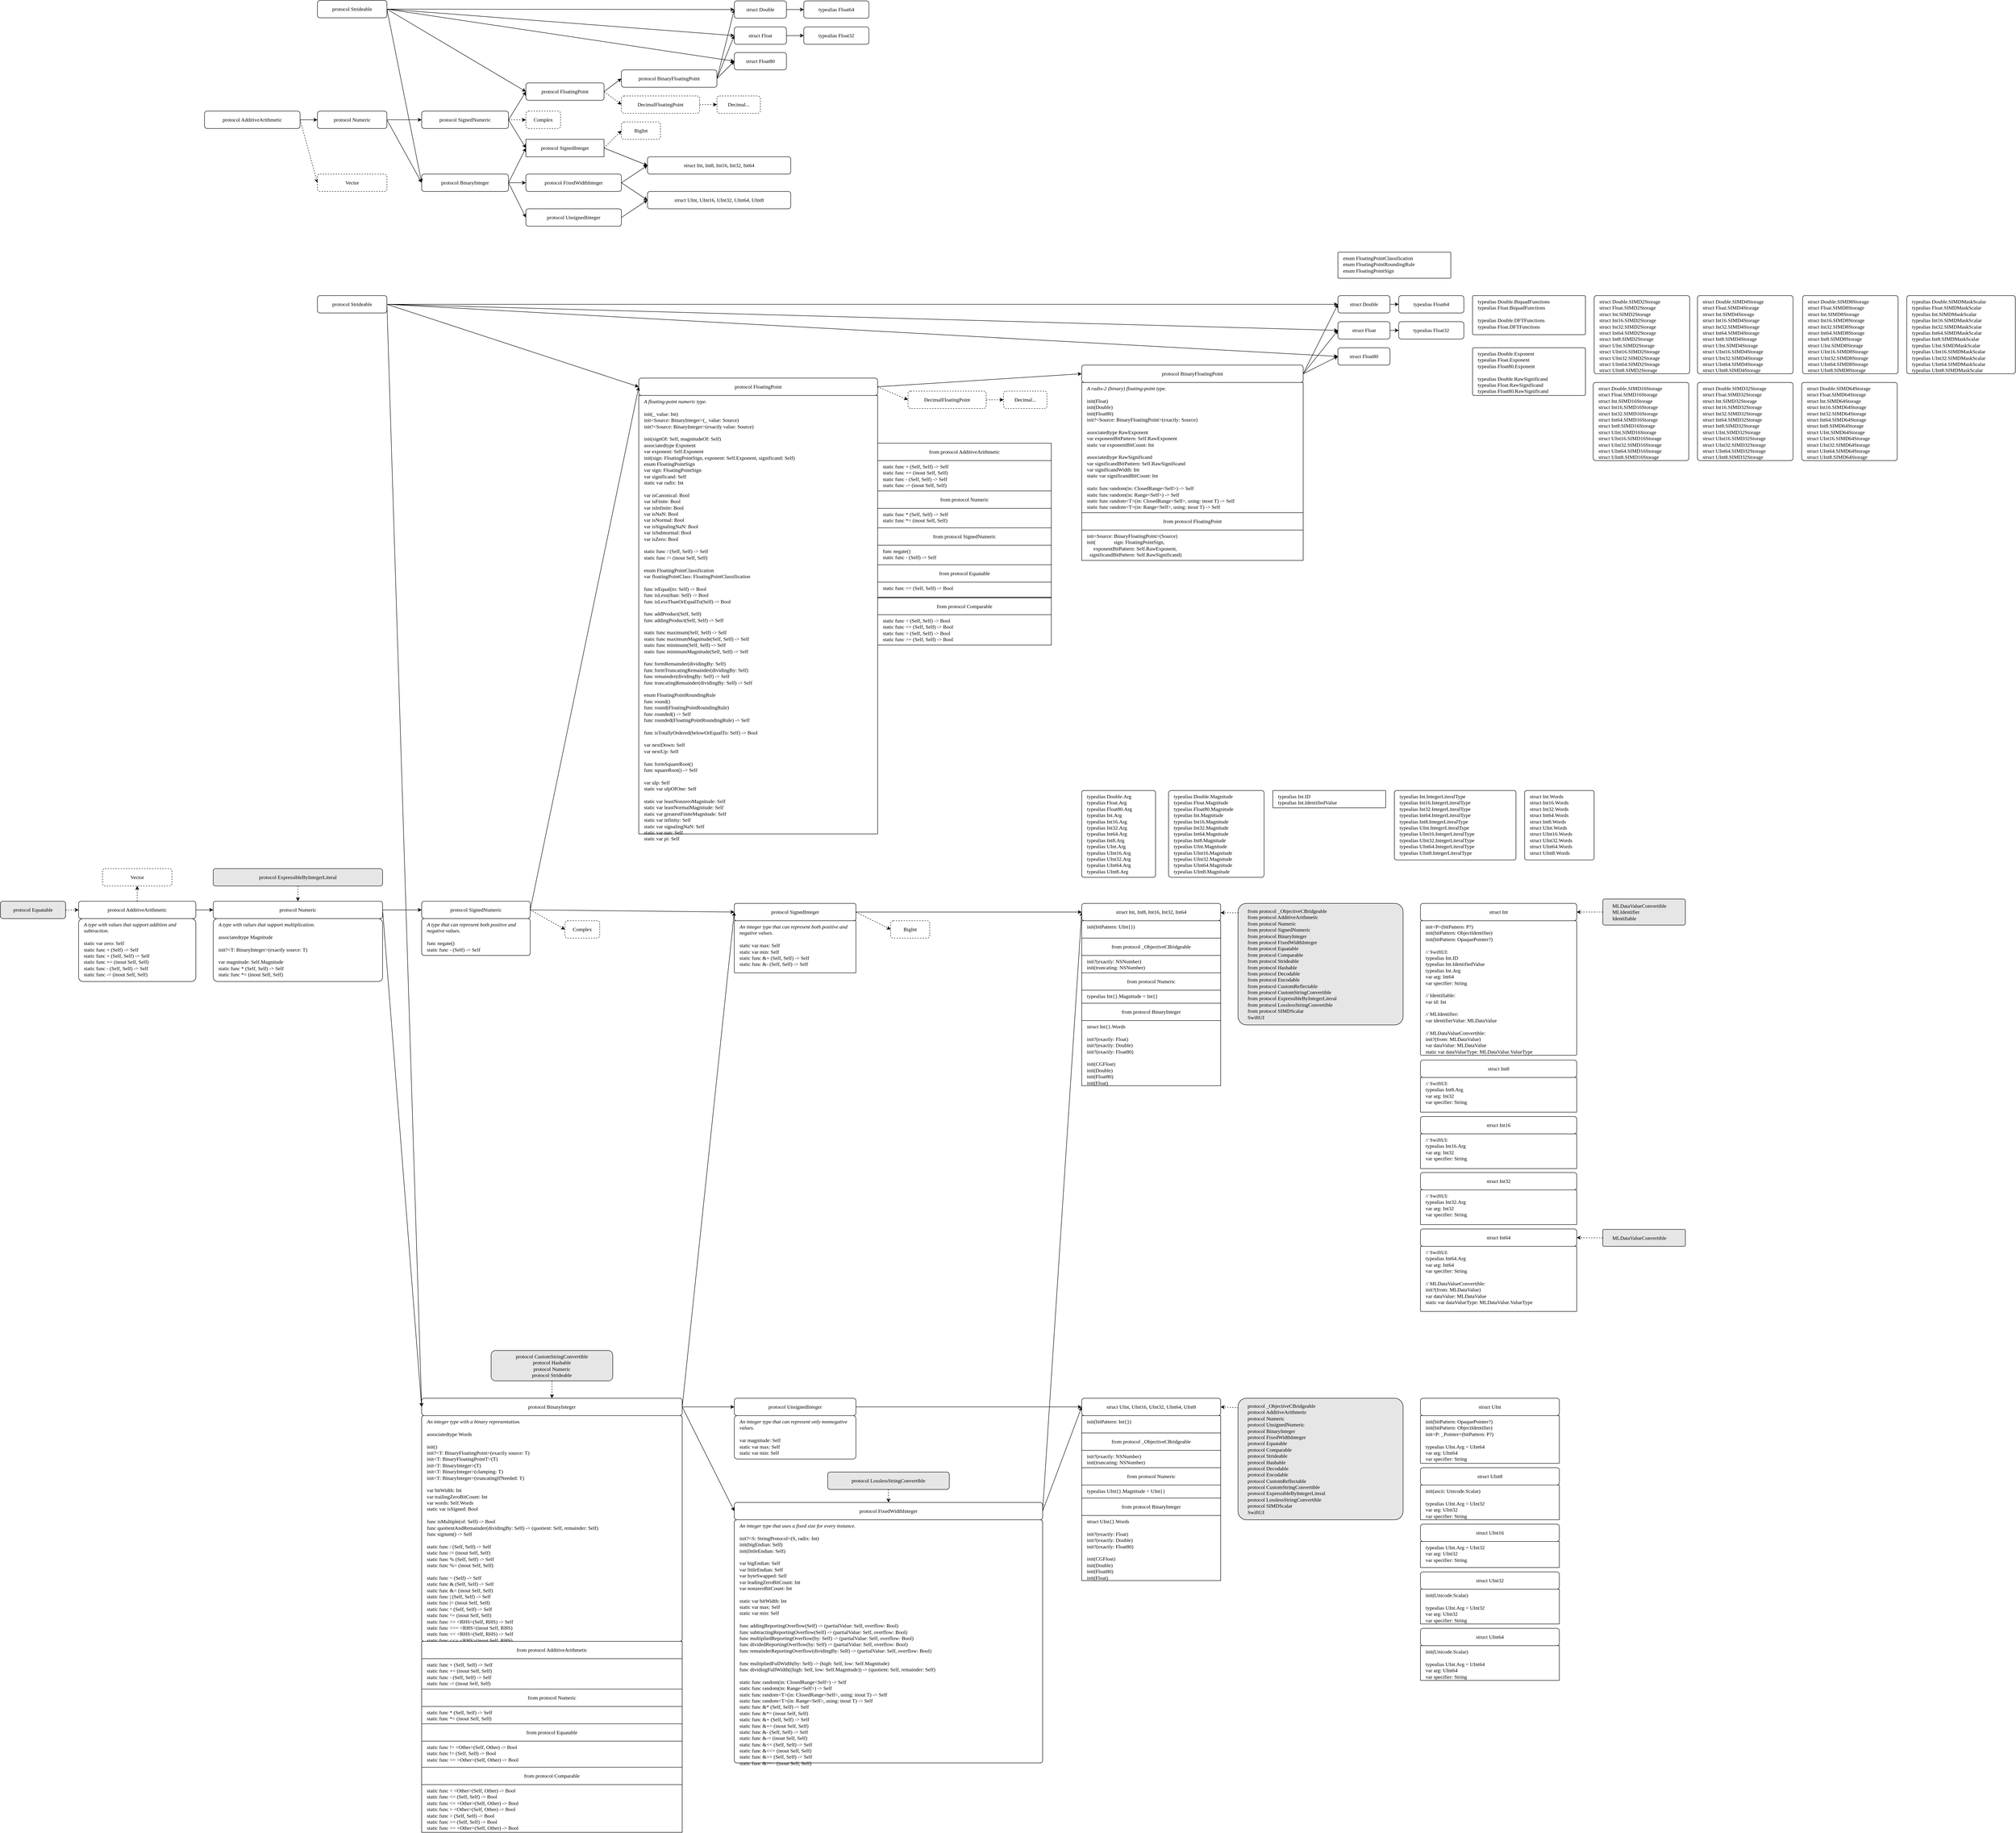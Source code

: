 <mxfile version="10.8.9" type="github"><diagram id="rcVeph1lbxfG8_K3qu0U" name="Page-1"><mxGraphModel dx="3625" dy="2787" grid="1" gridSize="10" guides="1" tooltips="1" connect="1" arrows="1" fold="1" page="1" pageScale="1" pageWidth="827" pageHeight="1169" math="0" shadow="0"><root><mxCell id="0"/><mxCell id="1" parent="0"/><mxCell id="bAg9nZdT17nKx8bPK2S7-5" style="rounded=0;orthogonalLoop=1;jettySize=auto;html=1;exitX=1;exitY=0.5;exitDx=0;exitDy=0;entryX=0;entryY=0.5;entryDx=0;entryDy=0;" parent="1" source="bAg9nZdT17nKx8bPK2S7-1" target="bAg9nZdT17nKx8bPK2S7-3" edge="1"><mxGeometry relative="1" as="geometry"/></mxCell><mxCell id="bAg9nZdT17nKx8bPK2S7-16" style="edgeStyle=none;rounded=0;orthogonalLoop=1;jettySize=auto;html=1;exitX=1;exitY=0.5;exitDx=0;exitDy=0;entryX=0;entryY=0.5;entryDx=0;entryDy=0;" parent="1" source="bAg9nZdT17nKx8bPK2S7-1" target="bAg9nZdT17nKx8bPK2S7-11" edge="1"><mxGeometry relative="1" as="geometry"/></mxCell><mxCell id="bAg9nZdT17nKx8bPK2S7-1" value="&lt;div&gt;&lt;div&gt;&lt;div&gt;&lt;div&gt;&lt;div&gt;&lt;div&gt;&lt;div&gt;&lt;div&gt;&lt;div&gt;&lt;div&gt;&lt;div&gt;&lt;div&gt;&lt;div&gt;&lt;div&gt;&lt;div&gt;&lt;span&gt;&lt;div&gt;&lt;div&gt;&lt;div&gt;&lt;div&gt;&lt;div&gt;&lt;div&gt;&lt;div&gt;&lt;div&gt;&lt;div&gt;&lt;div&gt;&lt;div&gt;&lt;div&gt;&lt;div&gt;&lt;div&gt;&lt;div&gt;&lt;div&gt;&lt;div&gt;&lt;div&gt;&lt;div&gt;&lt;div&gt;&lt;span&gt;&lt;div&gt;&lt;div&gt;&lt;div&gt;&lt;div&gt;&lt;div&gt;&lt;div&gt;&lt;div&gt;&lt;div&gt;&lt;div&gt;&lt;div&gt;&lt;div&gt;&lt;div&gt;&lt;div&gt;&lt;div&gt;&lt;div&gt;&lt;div&gt;&lt;table&gt;&lt;tbody&gt;&lt;tr&gt;&lt;td height=&quot;21&quot;&gt;protocol FixedWidthInteger&lt;/td&gt;&lt;/tr&gt;&lt;/tbody&gt;&lt;/table&gt;&lt;/div&gt;&lt;/div&gt;&lt;/div&gt;&lt;/div&gt;&lt;/div&gt;&lt;/div&gt;&lt;/div&gt;&lt;/div&gt;&lt;/div&gt;&lt;/div&gt;&lt;/div&gt;&lt;/div&gt;&lt;/div&gt;&lt;/div&gt;&lt;/div&gt;&lt;/div&gt;&lt;/span&gt;&lt;/div&gt;&lt;/div&gt;&lt;/div&gt;&lt;/div&gt;&lt;/div&gt;&lt;/div&gt;&lt;/div&gt;&lt;/div&gt;&lt;/div&gt;&lt;/div&gt;&lt;/div&gt;&lt;/div&gt;&lt;/div&gt;&lt;/div&gt;&lt;/div&gt;&lt;/div&gt;&lt;/div&gt;&lt;/div&gt;&lt;/div&gt;&lt;/div&gt;&lt;/span&gt;&lt;/div&gt;&lt;/div&gt;&lt;/div&gt;&lt;/div&gt;&lt;/div&gt;&lt;/div&gt;&lt;/div&gt;&lt;/div&gt;&lt;/div&gt;&lt;/div&gt;&lt;/div&gt;&lt;/div&gt;&lt;/div&gt;&lt;/div&gt;&lt;/div&gt;" style="rounded=1;whiteSpace=wrap;html=1;fontFamily=Menlo;" parent="1" vertex="1"><mxGeometry x="800" y="120" width="220" height="40" as="geometry"/></mxCell><mxCell id="bAg9nZdT17nKx8bPK2S7-6" style="rounded=0;orthogonalLoop=1;jettySize=auto;html=1;exitX=1;exitY=0.5;exitDx=0;exitDy=0;entryX=0;entryY=0.5;entryDx=0;entryDy=0;" parent="1" source="bAg9nZdT17nKx8bPK2S7-2" target="bAg9nZdT17nKx8bPK2S7-3" edge="1"><mxGeometry relative="1" as="geometry"/></mxCell><mxCell id="KWHoCQcayo5Sqr1PXvE4-10" style="edgeStyle=none;rounded=0;orthogonalLoop=1;jettySize=auto;html=1;exitX=1;exitY=0.5;exitDx=0;exitDy=0;entryX=0;entryY=0.5;entryDx=0;entryDy=0;dashed=1;" parent="1" source="bAg9nZdT17nKx8bPK2S7-2" target="KWHoCQcayo5Sqr1PXvE4-9" edge="1"><mxGeometry relative="1" as="geometry"/></mxCell><mxCell id="bAg9nZdT17nKx8bPK2S7-2" value="&lt;span&gt;&lt;span&gt;&lt;table&gt;&lt;tbody&gt;&lt;tr&gt;&lt;td height=&quot;21&quot;&gt;protocol SignedInteger&lt;/td&gt;&lt;/tr&gt;&lt;/tbody&gt;&lt;/table&gt;&lt;/span&gt;&lt;/span&gt;" style="rounded=1;whiteSpace=wrap;html=1;fontFamily=Menlo;arcSize=0;" parent="1" vertex="1"><mxGeometry x="800" y="40" width="180" height="40" as="geometry"/></mxCell><mxCell id="bAg9nZdT17nKx8bPK2S7-3" value="&lt;span&gt;&lt;span&gt;struct Int,&amp;nbsp;&lt;/span&gt;&lt;/span&gt;Int8, Int16, Int32, Int64&lt;span&gt;&lt;span&gt;&lt;br&gt;&lt;/span&gt;&lt;/span&gt;" style="rounded=1;whiteSpace=wrap;html=1;fontFamily=Menlo;" parent="1" vertex="1"><mxGeometry x="1080" y="80" width="330" height="40" as="geometry"/></mxCell><mxCell id="bAg9nZdT17nKx8bPK2S7-9" style="edgeStyle=none;rounded=0;orthogonalLoop=1;jettySize=auto;html=1;exitX=1;exitY=0.5;exitDx=0;exitDy=0;entryX=0;entryY=0.5;entryDx=0;entryDy=0;" parent="1" source="bAg9nZdT17nKx8bPK2S7-7" target="bAg9nZdT17nKx8bPK2S7-1" edge="1"><mxGeometry relative="1" as="geometry"/></mxCell><mxCell id="bAg9nZdT17nKx8bPK2S7-17" style="edgeStyle=none;rounded=0;orthogonalLoop=1;jettySize=auto;html=1;exitX=1;exitY=0.5;exitDx=0;exitDy=0;entryX=0;entryY=0.5;entryDx=0;entryDy=0;" parent="1" source="bAg9nZdT17nKx8bPK2S7-7" target="bAg9nZdT17nKx8bPK2S7-13" edge="1"><mxGeometry relative="1" as="geometry"/></mxCell><mxCell id="bAg9nZdT17nKx8bPK2S7-18" style="edgeStyle=none;rounded=0;orthogonalLoop=1;jettySize=auto;html=1;exitX=1;exitY=0.5;exitDx=0;exitDy=0;entryX=0;entryY=0.5;entryDx=0;entryDy=0;" parent="1" source="bAg9nZdT17nKx8bPK2S7-7" target="bAg9nZdT17nKx8bPK2S7-2" edge="1"><mxGeometry relative="1" as="geometry"/></mxCell><mxCell id="bAg9nZdT17nKx8bPK2S7-7" value="&lt;span&gt;&lt;span&gt;protocol BinaryInteger&lt;br&gt;&lt;/span&gt;&lt;/span&gt;" style="rounded=1;whiteSpace=wrap;html=1;fontFamily=Menlo;" parent="1" vertex="1"><mxGeometry x="560" y="120" width="200" height="40" as="geometry"/></mxCell><mxCell id="bAg9nZdT17nKx8bPK2S7-11" value="struct&amp;nbsp;&lt;span&gt;&lt;span&gt;UInt, UInt16, UInt32, UInt64, UInt8&lt;br&gt;&lt;/span&gt;&lt;/span&gt;" style="rounded=1;whiteSpace=wrap;html=1;fontFamily=Menlo;" parent="1" vertex="1"><mxGeometry x="1080" y="160" width="330" height="40" as="geometry"/></mxCell><mxCell id="bAg9nZdT17nKx8bPK2S7-15" style="edgeStyle=none;rounded=0;orthogonalLoop=1;jettySize=auto;html=1;exitX=1;exitY=0.5;exitDx=0;exitDy=0;entryX=0;entryY=0.5;entryDx=0;entryDy=0;" parent="1" source="bAg9nZdT17nKx8bPK2S7-13" target="bAg9nZdT17nKx8bPK2S7-11" edge="1"><mxGeometry relative="1" as="geometry"/></mxCell><mxCell id="bAg9nZdT17nKx8bPK2S7-13" value="&lt;span&gt;&lt;span&gt;protocol UnsignedInteger&lt;br&gt;&lt;/span&gt;&lt;/span&gt;" style="rounded=1;whiteSpace=wrap;html=1;fontFamily=Menlo;" parent="1" vertex="1"><mxGeometry x="800" y="200" width="220" height="40" as="geometry"/></mxCell><mxCell id="bAg9nZdT17nKx8bPK2S7-22" style="edgeStyle=none;rounded=0;orthogonalLoop=1;jettySize=auto;html=1;exitX=1;exitY=0.5;exitDx=0;exitDy=0;entryX=0;entryY=0.5;entryDx=0;entryDy=0;" parent="1" source="bAg9nZdT17nKx8bPK2S7-19" target="bAg9nZdT17nKx8bPK2S7-7" edge="1"><mxGeometry relative="1" as="geometry"/></mxCell><mxCell id="RIY-XJ7bLuu8b7dFE1G2-24" style="edgeStyle=none;rounded=0;orthogonalLoop=1;jettySize=auto;html=1;exitX=1;exitY=0.5;exitDx=0;exitDy=0;entryX=0;entryY=0.5;entryDx=0;entryDy=0;" parent="1" source="bAg9nZdT17nKx8bPK2S7-19" target="RIY-XJ7bLuu8b7dFE1G2-22" edge="1"><mxGeometry relative="1" as="geometry"/></mxCell><mxCell id="KWHoCQcayo5Sqr1PXvE4-2" style="rounded=0;orthogonalLoop=1;jettySize=auto;html=1;exitX=1;exitY=0.5;exitDx=0;exitDy=0;entryX=0;entryY=0.5;entryDx=0;entryDy=0;dashed=1;" parent="1" source="bAg9nZdT17nKx8bPK2S7-24" target="KWHoCQcayo5Sqr1PXvE4-1" edge="1"><mxGeometry relative="1" as="geometry"/></mxCell><mxCell id="bAg9nZdT17nKx8bPK2S7-19" value="&lt;span&gt;&lt;span&gt;protocol Numeric&lt;br&gt;&lt;/span&gt;&lt;/span&gt;" style="rounded=1;whiteSpace=wrap;html=1;fontFamily=Menlo;" parent="1" vertex="1"><mxGeometry x="320" y="-25" width="160" height="40" as="geometry"/></mxCell><mxCell id="bAg9nZdT17nKx8bPK2S7-23" style="edgeStyle=none;rounded=0;orthogonalLoop=1;jettySize=auto;html=1;exitX=1;exitY=0.5;exitDx=0;exitDy=0;entryX=0;entryY=0.5;entryDx=0;entryDy=0;" parent="1" source="bAg9nZdT17nKx8bPK2S7-20" target="bAg9nZdT17nKx8bPK2S7-7" edge="1"><mxGeometry relative="1" as="geometry"/></mxCell><mxCell id="RIY-XJ7bLuu8b7dFE1G2-6" style="edgeStyle=none;rounded=0;orthogonalLoop=1;jettySize=auto;html=1;exitX=1;exitY=0.5;exitDx=0;exitDy=0;entryX=0;entryY=0.5;entryDx=0;entryDy=0;" parent="1" source="bAg9nZdT17nKx8bPK2S7-20" target="bAg9nZdT17nKx8bPK2S7-37" edge="1"><mxGeometry relative="1" as="geometry"/></mxCell><mxCell id="RIY-XJ7bLuu8b7dFE1G2-10" style="edgeStyle=none;rounded=0;orthogonalLoop=1;jettySize=auto;html=1;exitX=1;exitY=0.5;exitDx=0;exitDy=0;entryX=0;entryY=0.5;entryDx=0;entryDy=0;" parent="1" source="bAg9nZdT17nKx8bPK2S7-20" target="bAg9nZdT17nKx8bPK2S7-40" edge="1"><mxGeometry relative="1" as="geometry"/></mxCell><mxCell id="RIY-XJ7bLuu8b7dFE1G2-20" style="edgeStyle=none;rounded=0;orthogonalLoop=1;jettySize=auto;html=1;exitX=1;exitY=0.5;exitDx=0;exitDy=0;entryX=0;entryY=0.5;entryDx=0;entryDy=0;" parent="1" source="bAg9nZdT17nKx8bPK2S7-20" target="bAg9nZdT17nKx8bPK2S7-42" edge="1"><mxGeometry relative="1" as="geometry"/></mxCell><mxCell id="RIY-XJ7bLuu8b7dFE1G2-21" style="edgeStyle=none;rounded=0;orthogonalLoop=1;jettySize=auto;html=1;exitX=1;exitY=0.5;exitDx=0;exitDy=0;entryX=0;entryY=0.5;entryDx=0;entryDy=0;" parent="1" source="bAg9nZdT17nKx8bPK2S7-20" target="bAg9nZdT17nKx8bPK2S7-35" edge="1"><mxGeometry relative="1" as="geometry"/></mxCell><mxCell id="bAg9nZdT17nKx8bPK2S7-20" value="&lt;span&gt;&lt;span&gt;protocol Strideable&lt;br&gt;&lt;/span&gt;&lt;/span&gt;" style="rounded=1;whiteSpace=wrap;html=1;fontFamily=Menlo;" parent="1" vertex="1"><mxGeometry x="320" y="-280" width="160" height="40" as="geometry"/></mxCell><mxCell id="bAg9nZdT17nKx8bPK2S7-25" style="edgeStyle=none;rounded=0;orthogonalLoop=1;jettySize=auto;html=1;exitX=1;exitY=0.5;exitDx=0;exitDy=0;entryX=0;entryY=0.5;entryDx=0;entryDy=0;" parent="1" source="bAg9nZdT17nKx8bPK2S7-24" target="bAg9nZdT17nKx8bPK2S7-19" edge="1"><mxGeometry relative="1" as="geometry"/></mxCell><mxCell id="bAg9nZdT17nKx8bPK2S7-24" value="&lt;span&gt;&lt;span&gt;protocol AdditiveArithmetic&lt;br&gt;&lt;/span&gt;&lt;/span&gt;" style="rounded=1;whiteSpace=wrap;html=1;fontFamily=Menlo;" parent="1" vertex="1"><mxGeometry x="60" y="-25" width="220" height="40" as="geometry"/></mxCell><mxCell id="bAg9nZdT17nKx8bPK2S7-39" style="edgeStyle=none;rounded=0;orthogonalLoop=1;jettySize=auto;html=1;exitX=1;exitY=0.5;exitDx=0;exitDy=0;entryX=0;entryY=0.5;entryDx=0;entryDy=0;" parent="1" source="bAg9nZdT17nKx8bPK2S7-30" target="bAg9nZdT17nKx8bPK2S7-37" edge="1"><mxGeometry relative="1" as="geometry"/></mxCell><mxCell id="bAg9nZdT17nKx8bPK2S7-41" style="edgeStyle=none;rounded=0;orthogonalLoop=1;jettySize=auto;html=1;exitX=1;exitY=0.5;exitDx=0;exitDy=0;entryX=0;entryY=0.5;entryDx=0;entryDy=0;" parent="1" source="bAg9nZdT17nKx8bPK2S7-30" target="bAg9nZdT17nKx8bPK2S7-40" edge="1"><mxGeometry relative="1" as="geometry"/></mxCell><mxCell id="bAg9nZdT17nKx8bPK2S7-44" style="edgeStyle=none;rounded=0;orthogonalLoop=1;jettySize=auto;html=1;exitX=1;exitY=0.5;exitDx=0;exitDy=0;entryX=0;entryY=0.5;entryDx=0;entryDy=0;" parent="1" source="bAg9nZdT17nKx8bPK2S7-30" target="bAg9nZdT17nKx8bPK2S7-42" edge="1"><mxGeometry relative="1" as="geometry"/></mxCell><mxCell id="bAg9nZdT17nKx8bPK2S7-30" value="&lt;span&gt;&lt;span&gt;protocol BinaryFloatingPoint&lt;br&gt;&lt;/span&gt;&lt;/span&gt;" style="rounded=1;whiteSpace=wrap;html=1;fontFamily=Menlo;" parent="1" vertex="1"><mxGeometry x="1020" y="-120" width="220" height="40" as="geometry"/></mxCell><mxCell id="bAg9nZdT17nKx8bPK2S7-36" style="edgeStyle=none;rounded=0;orthogonalLoop=1;jettySize=auto;html=1;exitX=1;exitY=0.5;exitDx=0;exitDy=0;entryX=0;entryY=0.5;entryDx=0;entryDy=0;" parent="1" source="bAg9nZdT17nKx8bPK2S7-35" target="bAg9nZdT17nKx8bPK2S7-30" edge="1"><mxGeometry relative="1" as="geometry"/></mxCell><mxCell id="KWHoCQcayo5Sqr1PXvE4-6" style="edgeStyle=none;rounded=0;orthogonalLoop=1;jettySize=auto;html=1;exitX=1;exitY=0.5;exitDx=0;exitDy=0;entryX=0;entryY=0.5;entryDx=0;entryDy=0;dashed=1;" parent="1" source="bAg9nZdT17nKx8bPK2S7-35" target="KWHoCQcayo5Sqr1PXvE4-5" edge="1"><mxGeometry relative="1" as="geometry"/></mxCell><mxCell id="bAg9nZdT17nKx8bPK2S7-35" value="&lt;span&gt;&lt;span&gt;protocol FloatingPoint&lt;br&gt;&lt;/span&gt;&lt;/span&gt;" style="rounded=1;whiteSpace=wrap;html=1;fontFamily=Menlo;" parent="1" vertex="1"><mxGeometry x="800" y="-90" width="180" height="40" as="geometry"/></mxCell><mxCell id="RIY-XJ7bLuu8b7dFE1G2-17" style="edgeStyle=none;rounded=0;orthogonalLoop=1;jettySize=auto;html=1;exitX=1;exitY=0.5;exitDx=0;exitDy=0;entryX=0;entryY=0.5;entryDx=0;entryDy=0;" parent="1" source="bAg9nZdT17nKx8bPK2S7-37" target="RIY-XJ7bLuu8b7dFE1G2-16" edge="1"><mxGeometry relative="1" as="geometry"/></mxCell><mxCell id="bAg9nZdT17nKx8bPK2S7-37" value="&lt;span&gt;&lt;span&gt;struct Double&lt;br&gt;&lt;/span&gt;&lt;/span&gt;" style="rounded=1;whiteSpace=wrap;html=1;fontFamily=Menlo;" parent="1" vertex="1"><mxGeometry x="1280" y="-279" width="120" height="40" as="geometry"/></mxCell><mxCell id="RIY-XJ7bLuu8b7dFE1G2-15" style="edgeStyle=none;rounded=0;orthogonalLoop=1;jettySize=auto;html=1;exitX=1;exitY=0.5;exitDx=0;exitDy=0;entryX=0;entryY=0.5;entryDx=0;entryDy=0;" parent="1" source="bAg9nZdT17nKx8bPK2S7-40" target="RIY-XJ7bLuu8b7dFE1G2-14" edge="1"><mxGeometry relative="1" as="geometry"/></mxCell><mxCell id="bAg9nZdT17nKx8bPK2S7-40" value="&lt;span&gt;&lt;span&gt;struct Float&lt;br&gt;&lt;/span&gt;&lt;/span&gt;" style="rounded=1;whiteSpace=wrap;html=1;fontFamily=Menlo;" parent="1" vertex="1"><mxGeometry x="1280" y="-219" width="120" height="40" as="geometry"/></mxCell><mxCell id="bAg9nZdT17nKx8bPK2S7-42" value="&lt;span&gt;&lt;span&gt;struct Float80&lt;br&gt;&lt;/span&gt;&lt;/span&gt;" style="rounded=1;whiteSpace=wrap;html=1;fontFamily=Menlo;" parent="1" vertex="1"><mxGeometry x="1280" y="-160" width="120" height="40" as="geometry"/></mxCell><mxCell id="RIY-XJ7bLuu8b7dFE1G2-14" value="&lt;span&gt;&lt;span&gt;&lt;span&gt;typealias Float32&lt;/span&gt;&lt;br&gt;&lt;/span&gt;&lt;/span&gt;" style="rounded=1;whiteSpace=wrap;html=1;fontFamily=Menlo;" parent="1" vertex="1"><mxGeometry x="1440" y="-219" width="150" height="40" as="geometry"/></mxCell><mxCell id="RIY-XJ7bLuu8b7dFE1G2-16" value="&lt;span&gt;&lt;span&gt;&lt;span&gt;typealias Float64&lt;/span&gt;&lt;br&gt;&lt;/span&gt;&lt;/span&gt;" style="rounded=1;whiteSpace=wrap;html=1;fontFamily=Menlo;" parent="1" vertex="1"><mxGeometry x="1440" y="-279" width="150" height="40" as="geometry"/></mxCell><mxCell id="RIY-XJ7bLuu8b7dFE1G2-23" style="edgeStyle=none;rounded=0;orthogonalLoop=1;jettySize=auto;html=1;exitX=1;exitY=0.5;exitDx=0;exitDy=0;entryX=0;entryY=0.5;entryDx=0;entryDy=0;" parent="1" source="RIY-XJ7bLuu8b7dFE1G2-22" target="bAg9nZdT17nKx8bPK2S7-35" edge="1"><mxGeometry relative="1" as="geometry"/></mxCell><mxCell id="RIY-XJ7bLuu8b7dFE1G2-25" style="edgeStyle=none;rounded=0;orthogonalLoop=1;jettySize=auto;html=1;exitX=1;exitY=0.5;exitDx=0;exitDy=0;entryX=0;entryY=0.5;entryDx=0;entryDy=0;" parent="1" source="RIY-XJ7bLuu8b7dFE1G2-22" target="bAg9nZdT17nKx8bPK2S7-2" edge="1"><mxGeometry relative="1" as="geometry"/></mxCell><mxCell id="KWHoCQcayo5Sqr1PXvE4-4" style="edgeStyle=none;rounded=0;orthogonalLoop=1;jettySize=auto;html=1;exitX=1;exitY=0.5;exitDx=0;exitDy=0;entryX=0;entryY=0.5;entryDx=0;entryDy=0;dashed=1;" parent="1" source="RIY-XJ7bLuu8b7dFE1G2-22" target="KWHoCQcayo5Sqr1PXvE4-3" edge="1"><mxGeometry relative="1" as="geometry"/></mxCell><mxCell id="RIY-XJ7bLuu8b7dFE1G2-22" value="&lt;span&gt;&lt;span&gt;&lt;span&gt;protocol SignedNumeric&lt;/span&gt;&lt;br&gt;&lt;/span&gt;&lt;/span&gt;" style="rounded=1;whiteSpace=wrap;html=1;fontFamily=Menlo;" parent="1" vertex="1"><mxGeometry x="560" y="-25" width="200" height="40" as="geometry"/></mxCell><mxCell id="KWHoCQcayo5Sqr1PXvE4-1" value="&lt;span&gt;&lt;span&gt;Vector&lt;br&gt;&lt;/span&gt;&lt;/span&gt;" style="rounded=1;whiteSpace=wrap;html=1;fontFamily=Menlo;dashed=1;" parent="1" vertex="1"><mxGeometry x="320" y="120" width="160" height="40" as="geometry"/></mxCell><mxCell id="KWHoCQcayo5Sqr1PXvE4-3" value="&lt;span&gt;&lt;span&gt;Complex&lt;br&gt;&lt;/span&gt;&lt;/span&gt;" style="rounded=1;whiteSpace=wrap;html=1;fontFamily=Menlo;dashed=1;" parent="1" vertex="1"><mxGeometry x="800" y="-25" width="80" height="40" as="geometry"/></mxCell><mxCell id="KWHoCQcayo5Sqr1PXvE4-8" style="edgeStyle=none;rounded=0;orthogonalLoop=1;jettySize=auto;html=1;exitX=1;exitY=0.5;exitDx=0;exitDy=0;entryX=0;entryY=0.5;entryDx=0;entryDy=0;dashed=1;" parent="1" source="KWHoCQcayo5Sqr1PXvE4-5" target="KWHoCQcayo5Sqr1PXvE4-7" edge="1"><mxGeometry relative="1" as="geometry"/></mxCell><mxCell id="KWHoCQcayo5Sqr1PXvE4-5" value="&lt;span&gt;&lt;span&gt;DecimalFloatingPoint&lt;br&gt;&lt;/span&gt;&lt;/span&gt;" style="rounded=1;whiteSpace=wrap;html=1;fontFamily=Menlo;dashed=1;" parent="1" vertex="1"><mxGeometry x="1020" y="-60" width="180" height="40" as="geometry"/></mxCell><mxCell id="KWHoCQcayo5Sqr1PXvE4-7" value="&lt;span&gt;&lt;span&gt;Decimal...&lt;br&gt;&lt;/span&gt;&lt;/span&gt;" style="rounded=1;whiteSpace=wrap;html=1;fontFamily=Menlo;dashed=1;" parent="1" vertex="1"><mxGeometry x="1240" y="-60" width="100" height="40" as="geometry"/></mxCell><mxCell id="KWHoCQcayo5Sqr1PXvE4-9" value="&lt;span&gt;&lt;span&gt;BigInt&lt;br&gt;&lt;/span&gt;&lt;/span&gt;" style="rounded=1;whiteSpace=wrap;html=1;fontFamily=Menlo;dashed=1;" parent="1" vertex="1"><mxGeometry x="1020" width="90" height="40" as="geometry"/></mxCell><mxCell id="ykMHdcyJ0icdueJOqCW1-1" style="rounded=0;orthogonalLoop=1;jettySize=auto;html=1;exitX=1;exitY=0.5;exitDx=0;exitDy=0;entryX=0;entryY=0.5;entryDx=0;entryDy=0;" parent="1" source="ykMHdcyJ0icdueJOqCW1-3" target="ykMHdcyJ0icdueJOqCW1-7" edge="1"><mxGeometry relative="1" as="geometry"/></mxCell><mxCell id="ykMHdcyJ0icdueJOqCW1-2" style="edgeStyle=none;rounded=0;orthogonalLoop=1;jettySize=auto;html=1;exitX=1;exitY=0.5;exitDx=0;exitDy=0;entryX=0;entryY=0.5;entryDx=0;entryDy=0;" parent="1" source="ykMHdcyJ0icdueJOqCW1-3" target="VzshR0yHQGPUDWnaJH8t-23" edge="1"><mxGeometry relative="1" as="geometry"/></mxCell><mxCell id="ykMHdcyJ0icdueJOqCW1-3" value="&lt;div&gt;&lt;div&gt;&lt;div&gt;&lt;div&gt;&lt;div&gt;&lt;div&gt;&lt;div&gt;&lt;div&gt;&lt;div&gt;&lt;div&gt;&lt;div&gt;&lt;div&gt;&lt;div&gt;&lt;div&gt;&lt;div&gt;&lt;span&gt;&lt;div&gt;&lt;div&gt;&lt;div&gt;&lt;div&gt;&lt;div&gt;&lt;div&gt;&lt;div&gt;&lt;div&gt;&lt;div&gt;&lt;div&gt;&lt;div&gt;&lt;div&gt;&lt;div&gt;&lt;div&gt;&lt;div&gt;&lt;div&gt;&lt;div&gt;&lt;div&gt;&lt;div&gt;&lt;div&gt;&lt;span&gt;&lt;div&gt;&lt;div&gt;&lt;div&gt;&lt;div&gt;&lt;div&gt;&lt;div&gt;&lt;div&gt;&lt;div&gt;&lt;div&gt;&lt;div&gt;&lt;div&gt;&lt;div&gt;&lt;div&gt;&lt;div&gt;&lt;div&gt;&lt;div&gt;&lt;table&gt;&lt;tbody&gt;&lt;tr&gt;&lt;td height=&quot;21&quot;&gt;protocol FixedWidthInteger&lt;/td&gt;&lt;/tr&gt;&lt;/tbody&gt;&lt;/table&gt;&lt;/div&gt;&lt;/div&gt;&lt;/div&gt;&lt;/div&gt;&lt;/div&gt;&lt;/div&gt;&lt;/div&gt;&lt;/div&gt;&lt;/div&gt;&lt;/div&gt;&lt;/div&gt;&lt;/div&gt;&lt;/div&gt;&lt;/div&gt;&lt;/div&gt;&lt;/div&gt;&lt;/span&gt;&lt;/div&gt;&lt;/div&gt;&lt;/div&gt;&lt;/div&gt;&lt;/div&gt;&lt;/div&gt;&lt;/div&gt;&lt;/div&gt;&lt;/div&gt;&lt;/div&gt;&lt;/div&gt;&lt;/div&gt;&lt;/div&gt;&lt;/div&gt;&lt;/div&gt;&lt;/div&gt;&lt;/div&gt;&lt;/div&gt;&lt;/div&gt;&lt;/div&gt;&lt;/span&gt;&lt;/div&gt;&lt;/div&gt;&lt;/div&gt;&lt;/div&gt;&lt;/div&gt;&lt;/div&gt;&lt;/div&gt;&lt;/div&gt;&lt;/div&gt;&lt;/div&gt;&lt;/div&gt;&lt;/div&gt;&lt;/div&gt;&lt;/div&gt;&lt;/div&gt;" style="rounded=1;whiteSpace=wrap;html=1;fontFamily=Menlo;" parent="1" vertex="1"><mxGeometry x="1280" y="3180" width="710" height="40" as="geometry"/></mxCell><mxCell id="ykMHdcyJ0icdueJOqCW1-4" style="rounded=0;orthogonalLoop=1;jettySize=auto;html=1;exitX=1;exitY=0.5;exitDx=0;exitDy=0;entryX=0;entryY=0.5;entryDx=0;entryDy=0;" parent="1" source="ykMHdcyJ0icdueJOqCW1-6" target="ykMHdcyJ0icdueJOqCW1-7" edge="1"><mxGeometry relative="1" as="geometry"/></mxCell><mxCell id="ykMHdcyJ0icdueJOqCW1-5" style="edgeStyle=none;rounded=0;orthogonalLoop=1;jettySize=auto;html=1;exitX=1;exitY=0.5;exitDx=0;exitDy=0;entryX=0;entryY=0.5;entryDx=0;entryDy=0;dashed=1;" parent="1" source="ykMHdcyJ0icdueJOqCW1-6" target="ykMHdcyJ0icdueJOqCW1-50" edge="1"><mxGeometry relative="1" as="geometry"/></mxCell><mxCell id="ykMHdcyJ0icdueJOqCW1-6" value="&lt;span&gt;&lt;span&gt;&lt;table&gt;&lt;tbody&gt;&lt;tr&gt;&lt;td height=&quot;21&quot;&gt;protocol SignedInteger&lt;/td&gt;&lt;/tr&gt;&lt;/tbody&gt;&lt;/table&gt;&lt;/span&gt;&lt;/span&gt;" style="rounded=1;whiteSpace=wrap;html=1;fontFamily=Menlo;arcSize=12;" parent="1" vertex="1"><mxGeometry x="1280" y="1800" width="280" height="40" as="geometry"/></mxCell><mxCell id="ykMHdcyJ0icdueJOqCW1-7" value="&lt;span&gt;&lt;span&gt;struct Int,&amp;nbsp;&lt;/span&gt;&lt;/span&gt;Int8, Int16, Int32, Int64&lt;span&gt;&lt;span&gt;&lt;br&gt;&lt;/span&gt;&lt;/span&gt;" style="rounded=1;whiteSpace=wrap;html=1;fontFamily=Menlo;" parent="1" vertex="1"><mxGeometry x="2080" y="1800" width="320" height="40" as="geometry"/></mxCell><mxCell id="ykMHdcyJ0icdueJOqCW1-8" style="edgeStyle=none;rounded=0;orthogonalLoop=1;jettySize=auto;html=1;exitX=1;exitY=0.5;exitDx=0;exitDy=0;entryX=0;entryY=0.5;entryDx=0;entryDy=0;" parent="1" source="ykMHdcyJ0icdueJOqCW1-11" target="ykMHdcyJ0icdueJOqCW1-3" edge="1"><mxGeometry relative="1" as="geometry"/></mxCell><mxCell id="ykMHdcyJ0icdueJOqCW1-9" style="edgeStyle=none;rounded=0;orthogonalLoop=1;jettySize=auto;html=1;exitX=1;exitY=0.5;exitDx=0;exitDy=0;entryX=0;entryY=0.5;entryDx=0;entryDy=0;" parent="1" source="ykMHdcyJ0icdueJOqCW1-11" target="ykMHdcyJ0icdueJOqCW1-14" edge="1"><mxGeometry relative="1" as="geometry"/></mxCell><mxCell id="ykMHdcyJ0icdueJOqCW1-10" style="edgeStyle=none;rounded=0;orthogonalLoop=1;jettySize=auto;html=1;exitX=1;exitY=0.5;exitDx=0;exitDy=0;entryX=0;entryY=0.5;entryDx=0;entryDy=0;" parent="1" source="ykMHdcyJ0icdueJOqCW1-11" target="ykMHdcyJ0icdueJOqCW1-6" edge="1"><mxGeometry relative="1" as="geometry"/></mxCell><mxCell id="ykMHdcyJ0icdueJOqCW1-11" value="&lt;span&gt;&lt;span&gt;protocol BinaryInteger&lt;br&gt;&lt;/span&gt;&lt;/span&gt;" style="rounded=1;whiteSpace=wrap;html=1;fontFamily=Menlo;" parent="1" vertex="1"><mxGeometry x="560" y="2940" width="600" height="40" as="geometry"/></mxCell><mxCell id="ykMHdcyJ0icdueJOqCW1-13" style="edgeStyle=none;rounded=0;orthogonalLoop=1;jettySize=auto;html=1;exitX=1;exitY=0.5;exitDx=0;exitDy=0;entryX=0;entryY=0.5;entryDx=0;entryDy=0;" parent="1" source="ykMHdcyJ0icdueJOqCW1-14" target="VzshR0yHQGPUDWnaJH8t-23" edge="1"><mxGeometry relative="1" as="geometry"/></mxCell><mxCell id="ykMHdcyJ0icdueJOqCW1-14" value="&lt;span&gt;&lt;span&gt;protocol UnsignedInteger&lt;br&gt;&lt;/span&gt;&lt;/span&gt;" style="rounded=1;whiteSpace=wrap;html=1;fontFamily=Menlo;" parent="1" vertex="1"><mxGeometry x="1280" y="2940" width="280" height="40" as="geometry"/></mxCell><mxCell id="ykMHdcyJ0icdueJOqCW1-15" style="edgeStyle=none;rounded=0;orthogonalLoop=1;jettySize=auto;html=1;exitX=1;exitY=0.5;exitDx=0;exitDy=0;entryX=0;entryY=0.5;entryDx=0;entryDy=0;" parent="1" source="ykMHdcyJ0icdueJOqCW1-18" target="ykMHdcyJ0icdueJOqCW1-11" edge="1"><mxGeometry relative="1" as="geometry"/></mxCell><mxCell id="ykMHdcyJ0icdueJOqCW1-16" style="edgeStyle=none;rounded=0;orthogonalLoop=1;jettySize=auto;html=1;exitX=1;exitY=0.5;exitDx=0;exitDy=0;entryX=0;entryY=0.5;entryDx=0;entryDy=0;" parent="1" source="ykMHdcyJ0icdueJOqCW1-18" target="ykMHdcyJ0icdueJOqCW1-44" edge="1"><mxGeometry relative="1" as="geometry"/></mxCell><mxCell id="ykMHdcyJ0icdueJOqCW1-17" style="rounded=0;orthogonalLoop=1;jettySize=auto;html=1;exitX=0.5;exitY=0;exitDx=0;exitDy=0;entryX=0.5;entryY=1;entryDx=0;entryDy=0;dashed=1;" parent="1" source="ykMHdcyJ0icdueJOqCW1-26" target="ykMHdcyJ0icdueJOqCW1-45" edge="1"><mxGeometry relative="1" as="geometry"/></mxCell><mxCell id="ykMHdcyJ0icdueJOqCW1-18" value="&lt;span&gt;&lt;span&gt;protocol Numeric&lt;br&gt;&lt;/span&gt;&lt;/span&gt;" style="rounded=1;whiteSpace=wrap;html=1;fontFamily=Menlo;" parent="1" vertex="1"><mxGeometry x="80" y="1795" width="390" height="40" as="geometry"/></mxCell><mxCell id="ykMHdcyJ0icdueJOqCW1-19" style="edgeStyle=none;rounded=0;orthogonalLoop=1;jettySize=auto;html=1;exitX=1;exitY=0.5;exitDx=0;exitDy=0;entryX=0;entryY=0.5;entryDx=0;entryDy=0;" parent="1" source="ykMHdcyJ0icdueJOqCW1-24" target="ykMHdcyJ0icdueJOqCW1-11" edge="1"><mxGeometry relative="1" as="geometry"/></mxCell><mxCell id="ykMHdcyJ0icdueJOqCW1-20" style="edgeStyle=none;rounded=0;orthogonalLoop=1;jettySize=auto;html=1;exitX=1;exitY=0.5;exitDx=0;exitDy=0;entryX=0;entryY=0.5;entryDx=0;entryDy=0;" parent="1" source="ykMHdcyJ0icdueJOqCW1-24" target="ykMHdcyJ0icdueJOqCW1-35" edge="1"><mxGeometry relative="1" as="geometry"/></mxCell><mxCell id="ykMHdcyJ0icdueJOqCW1-21" style="edgeStyle=none;rounded=0;orthogonalLoop=1;jettySize=auto;html=1;exitX=1;exitY=0.5;exitDx=0;exitDy=0;entryX=0;entryY=0.5;entryDx=0;entryDy=0;" parent="1" source="ykMHdcyJ0icdueJOqCW1-24" target="ykMHdcyJ0icdueJOqCW1-37" edge="1"><mxGeometry relative="1" as="geometry"/></mxCell><mxCell id="ykMHdcyJ0icdueJOqCW1-22" style="edgeStyle=none;rounded=0;orthogonalLoop=1;jettySize=auto;html=1;exitX=1;exitY=0.5;exitDx=0;exitDy=0;entryX=0;entryY=0.5;entryDx=0;entryDy=0;" parent="1" source="ykMHdcyJ0icdueJOqCW1-24" target="ykMHdcyJ0icdueJOqCW1-38" edge="1"><mxGeometry relative="1" as="geometry"/></mxCell><mxCell id="ykMHdcyJ0icdueJOqCW1-23" style="edgeStyle=none;rounded=0;orthogonalLoop=1;jettySize=auto;html=1;exitX=1;exitY=0.5;exitDx=0;exitDy=0;entryX=0;entryY=0.5;entryDx=0;entryDy=0;" parent="1" source="ykMHdcyJ0icdueJOqCW1-24" target="ykMHdcyJ0icdueJOqCW1-33" edge="1"><mxGeometry relative="1" as="geometry"/></mxCell><mxCell id="ykMHdcyJ0icdueJOqCW1-24" value="&lt;span&gt;&lt;span&gt;protocol Strideable&lt;br&gt;&lt;/span&gt;&lt;/span&gt;" style="rounded=1;whiteSpace=wrap;html=1;fontFamily=Menlo;" parent="1" vertex="1"><mxGeometry x="320" y="400" width="160" height="40" as="geometry"/></mxCell><mxCell id="ykMHdcyJ0icdueJOqCW1-25" style="edgeStyle=none;rounded=0;orthogonalLoop=1;jettySize=auto;html=1;exitX=1;exitY=0.5;exitDx=0;exitDy=0;entryX=0;entryY=0.5;entryDx=0;entryDy=0;" parent="1" source="ykMHdcyJ0icdueJOqCW1-26" target="ykMHdcyJ0icdueJOqCW1-18" edge="1"><mxGeometry relative="1" as="geometry"/></mxCell><mxCell id="ykMHdcyJ0icdueJOqCW1-26" value="&lt;span&gt;&lt;span&gt;protocol AdditiveArithmetic&lt;br&gt;&lt;/span&gt;&lt;/span&gt;" style="rounded=1;whiteSpace=wrap;html=1;fontFamily=Menlo;" parent="1" vertex="1"><mxGeometry x="-230" y="1795" width="270" height="40" as="geometry"/></mxCell><mxCell id="ykMHdcyJ0icdueJOqCW1-27" style="edgeStyle=none;rounded=0;orthogonalLoop=1;jettySize=auto;html=1;exitX=1;exitY=0.5;exitDx=0;exitDy=0;entryX=0;entryY=0.5;entryDx=0;entryDy=0;" parent="1" source="ykMHdcyJ0icdueJOqCW1-30" target="ykMHdcyJ0icdueJOqCW1-35" edge="1"><mxGeometry relative="1" as="geometry"/></mxCell><mxCell id="ykMHdcyJ0icdueJOqCW1-28" style="edgeStyle=none;rounded=0;orthogonalLoop=1;jettySize=auto;html=1;exitX=1;exitY=0.5;exitDx=0;exitDy=0;entryX=0;entryY=0.5;entryDx=0;entryDy=0;" parent="1" source="ykMHdcyJ0icdueJOqCW1-30" target="ykMHdcyJ0icdueJOqCW1-37" edge="1"><mxGeometry relative="1" as="geometry"/></mxCell><mxCell id="ykMHdcyJ0icdueJOqCW1-29" style="edgeStyle=none;rounded=0;orthogonalLoop=1;jettySize=auto;html=1;exitX=1;exitY=0.5;exitDx=0;exitDy=0;entryX=0;entryY=0.5;entryDx=0;entryDy=0;" parent="1" source="ykMHdcyJ0icdueJOqCW1-30" target="ykMHdcyJ0icdueJOqCW1-38" edge="1"><mxGeometry relative="1" as="geometry"/></mxCell><mxCell id="ykMHdcyJ0icdueJOqCW1-30" value="&lt;span&gt;&lt;span&gt;protocol BinaryFloatingPoint&lt;br&gt;&lt;/span&gt;&lt;/span&gt;" style="rounded=1;whiteSpace=wrap;html=1;fontFamily=Menlo;" parent="1" vertex="1"><mxGeometry x="2080" y="560" width="510" height="40" as="geometry"/></mxCell><mxCell id="ykMHdcyJ0icdueJOqCW1-31" style="edgeStyle=none;rounded=0;orthogonalLoop=1;jettySize=auto;html=1;exitX=1;exitY=0.5;exitDx=0;exitDy=0;entryX=0;entryY=0.5;entryDx=0;entryDy=0;" parent="1" source="ykMHdcyJ0icdueJOqCW1-33" target="ykMHdcyJ0icdueJOqCW1-30" edge="1"><mxGeometry relative="1" as="geometry"/></mxCell><mxCell id="ykMHdcyJ0icdueJOqCW1-32" style="edgeStyle=none;rounded=0;orthogonalLoop=1;jettySize=auto;html=1;exitX=1;exitY=0.5;exitDx=0;exitDy=0;entryX=0;entryY=0.5;entryDx=0;entryDy=0;dashed=1;" parent="1" source="ykMHdcyJ0icdueJOqCW1-33" target="ykMHdcyJ0icdueJOqCW1-48" edge="1"><mxGeometry relative="1" as="geometry"/></mxCell><mxCell id="ykMHdcyJ0icdueJOqCW1-33" value="&lt;span&gt;&lt;span&gt;protocol FloatingPoint&lt;br&gt;&lt;/span&gt;&lt;/span&gt;" style="rounded=1;whiteSpace=wrap;html=1;fontFamily=Menlo;" parent="1" vertex="1"><mxGeometry x="1060" y="590" width="550" height="40" as="geometry"/></mxCell><mxCell id="ykMHdcyJ0icdueJOqCW1-34" style="edgeStyle=none;rounded=0;orthogonalLoop=1;jettySize=auto;html=1;exitX=1;exitY=0.5;exitDx=0;exitDy=0;entryX=0;entryY=0.5;entryDx=0;entryDy=0;" parent="1" source="ykMHdcyJ0icdueJOqCW1-35" target="ykMHdcyJ0icdueJOqCW1-40" edge="1"><mxGeometry relative="1" as="geometry"/></mxCell><mxCell id="ykMHdcyJ0icdueJOqCW1-35" value="&lt;span&gt;&lt;span&gt;struct Double&lt;br&gt;&lt;/span&gt;&lt;/span&gt;" style="rounded=1;whiteSpace=wrap;html=1;fontFamily=Menlo;" parent="1" vertex="1"><mxGeometry x="2670" y="400" width="120" height="40" as="geometry"/></mxCell><mxCell id="ykMHdcyJ0icdueJOqCW1-36" style="edgeStyle=none;rounded=0;orthogonalLoop=1;jettySize=auto;html=1;exitX=1;exitY=0.5;exitDx=0;exitDy=0;entryX=0;entryY=0.5;entryDx=0;entryDy=0;" parent="1" source="ykMHdcyJ0icdueJOqCW1-37" target="ykMHdcyJ0icdueJOqCW1-39" edge="1"><mxGeometry relative="1" as="geometry"/></mxCell><mxCell id="ykMHdcyJ0icdueJOqCW1-37" value="&lt;span&gt;&lt;span&gt;struct Float&lt;br&gt;&lt;/span&gt;&lt;/span&gt;" style="rounded=1;whiteSpace=wrap;html=1;fontFamily=Menlo;" parent="1" vertex="1"><mxGeometry x="2670" y="460" width="120" height="40" as="geometry"/></mxCell><mxCell id="ykMHdcyJ0icdueJOqCW1-38" value="&lt;span&gt;&lt;span&gt;struct Float80&lt;br&gt;&lt;/span&gt;&lt;/span&gt;" style="rounded=1;whiteSpace=wrap;html=1;fontFamily=Menlo;" parent="1" vertex="1"><mxGeometry x="2670" y="520" width="120" height="40" as="geometry"/></mxCell><mxCell id="ykMHdcyJ0icdueJOqCW1-39" value="&lt;span&gt;&lt;span&gt;&lt;span&gt;typealias Float32&lt;/span&gt;&lt;br&gt;&lt;/span&gt;&lt;/span&gt;" style="rounded=1;whiteSpace=wrap;html=1;fontFamily=Menlo;" parent="1" vertex="1"><mxGeometry x="2810" y="460" width="150" height="40" as="geometry"/></mxCell><mxCell id="ykMHdcyJ0icdueJOqCW1-40" value="&lt;span&gt;&lt;span&gt;&lt;span&gt;typealias Float64&lt;/span&gt;&lt;br&gt;&lt;/span&gt;&lt;/span&gt;" style="rounded=1;whiteSpace=wrap;html=1;fontFamily=Menlo;" parent="1" vertex="1"><mxGeometry x="2810" y="400" width="150" height="40" as="geometry"/></mxCell><mxCell id="ykMHdcyJ0icdueJOqCW1-41" style="edgeStyle=none;rounded=0;orthogonalLoop=1;jettySize=auto;html=1;exitX=1;exitY=0.5;exitDx=0;exitDy=0;entryX=0;entryY=0.5;entryDx=0;entryDy=0;" parent="1" source="ykMHdcyJ0icdueJOqCW1-44" target="ykMHdcyJ0icdueJOqCW1-33" edge="1"><mxGeometry relative="1" as="geometry"/></mxCell><mxCell id="ykMHdcyJ0icdueJOqCW1-42" style="edgeStyle=none;rounded=0;orthogonalLoop=1;jettySize=auto;html=1;exitX=1;exitY=0.5;exitDx=0;exitDy=0;entryX=0;entryY=0.5;entryDx=0;entryDy=0;" parent="1" source="ykMHdcyJ0icdueJOqCW1-44" target="ykMHdcyJ0icdueJOqCW1-6" edge="1"><mxGeometry relative="1" as="geometry"/></mxCell><mxCell id="ykMHdcyJ0icdueJOqCW1-43" style="edgeStyle=none;rounded=0;orthogonalLoop=1;jettySize=auto;html=1;exitX=1;exitY=0.5;exitDx=0;exitDy=0;entryX=0;entryY=0.5;entryDx=0;entryDy=0;dashed=1;" parent="1" source="ykMHdcyJ0icdueJOqCW1-44" target="ykMHdcyJ0icdueJOqCW1-46" edge="1"><mxGeometry relative="1" as="geometry"/></mxCell><mxCell id="ykMHdcyJ0icdueJOqCW1-44" value="&lt;span&gt;&lt;span&gt;&lt;span&gt;protocol SignedNumeric&lt;/span&gt;&lt;br&gt;&lt;/span&gt;&lt;/span&gt;" style="rounded=1;whiteSpace=wrap;html=1;fontFamily=Menlo;" parent="1" vertex="1"><mxGeometry x="560" y="1795" width="250" height="40" as="geometry"/></mxCell><mxCell id="ykMHdcyJ0icdueJOqCW1-45" value="&lt;span&gt;&lt;span&gt;Vector&lt;br&gt;&lt;/span&gt;&lt;/span&gt;" style="rounded=1;whiteSpace=wrap;html=1;fontFamily=Menlo;dashed=1;" parent="1" vertex="1"><mxGeometry x="-175" y="1720" width="160" height="40" as="geometry"/></mxCell><mxCell id="ykMHdcyJ0icdueJOqCW1-46" value="&lt;span&gt;&lt;span&gt;Complex&lt;br&gt;&lt;/span&gt;&lt;/span&gt;" style="rounded=1;whiteSpace=wrap;html=1;fontFamily=Menlo;dashed=1;" parent="1" vertex="1"><mxGeometry x="890" y="1840" width="80" height="40" as="geometry"/></mxCell><mxCell id="ykMHdcyJ0icdueJOqCW1-47" style="edgeStyle=none;rounded=0;orthogonalLoop=1;jettySize=auto;html=1;exitX=1;exitY=0.5;exitDx=0;exitDy=0;entryX=0;entryY=0.5;entryDx=0;entryDy=0;dashed=1;" parent="1" source="ykMHdcyJ0icdueJOqCW1-48" target="ykMHdcyJ0icdueJOqCW1-49" edge="1"><mxGeometry relative="1" as="geometry"/></mxCell><mxCell id="ykMHdcyJ0icdueJOqCW1-48" value="&lt;span&gt;&lt;span&gt;DecimalFloatingPoint&lt;br&gt;&lt;/span&gt;&lt;/span&gt;" style="rounded=1;whiteSpace=wrap;html=1;fontFamily=Menlo;dashed=1;" parent="1" vertex="1"><mxGeometry x="1680" y="620" width="180" height="40" as="geometry"/></mxCell><mxCell id="ykMHdcyJ0icdueJOqCW1-49" value="&lt;span&gt;&lt;span&gt;Decimal...&lt;br&gt;&lt;/span&gt;&lt;/span&gt;" style="rounded=1;whiteSpace=wrap;html=1;fontFamily=Menlo;dashed=1;" parent="1" vertex="1"><mxGeometry x="1900" y="620" width="100" height="40" as="geometry"/></mxCell><mxCell id="ykMHdcyJ0icdueJOqCW1-50" value="&lt;span&gt;&lt;span&gt;BigInt&lt;br&gt;&lt;/span&gt;&lt;/span&gt;" style="rounded=1;whiteSpace=wrap;html=1;fontFamily=Menlo;dashed=1;" parent="1" vertex="1"><mxGeometry x="1640" y="1840" width="90" height="40" as="geometry"/></mxCell><mxCell id="ykMHdcyJ0icdueJOqCW1-51" value="&lt;span&gt;&lt;span style=&quot;font-size: 12px&quot;&gt;&lt;div&gt;&lt;i&gt;&lt;span&gt;A type with values that support addition and subtraction.&lt;/span&gt;&lt;br&gt;&lt;/i&gt;&lt;/div&gt;&lt;div&gt;&lt;br&gt;&lt;/div&gt;&lt;div&gt;static var zero: Self&lt;/div&gt;&lt;div&gt;static func + (Self) -&amp;gt; Self&lt;/div&gt;&lt;div&gt;static func + (Self, Self) -&amp;gt; Self&lt;/div&gt;&lt;div&gt;static func += (inout Self, Self)&lt;/div&gt;&lt;div&gt;static func - (Self, Self) -&amp;gt; Self&lt;/div&gt;&lt;div&gt;static func -= (inout Self, Self)&lt;/div&gt;&lt;/span&gt;&lt;/span&gt;" style="rounded=1;whiteSpace=wrap;html=1;fontFamily=Menlo;align=left;spacingLeft=10;arcSize=7;verticalAlign=top;" parent="1" vertex="1"><mxGeometry x="-230" y="1835" width="270" height="145" as="geometry"/></mxCell><mxCell id="ykMHdcyJ0icdueJOqCW1-54" style="edgeStyle=none;rounded=0;orthogonalLoop=1;jettySize=auto;html=1;exitX=1;exitY=0.5;exitDx=0;exitDy=0;entryX=0;entryY=0.5;entryDx=0;entryDy=0;dashed=1;" parent="1" source="ykMHdcyJ0icdueJOqCW1-52" target="ykMHdcyJ0icdueJOqCW1-26" edge="1"><mxGeometry relative="1" as="geometry"/></mxCell><mxCell id="ykMHdcyJ0icdueJOqCW1-52" value="&lt;span&gt;&lt;span&gt;protocol Equatable&lt;br&gt;&lt;/span&gt;&lt;/span&gt;" style="rounded=1;whiteSpace=wrap;html=1;fontFamily=Menlo;fillColor=#E6E6E6;" parent="1" vertex="1"><mxGeometry x="-410" y="1795" width="150" height="40" as="geometry"/></mxCell><mxCell id="ykMHdcyJ0icdueJOqCW1-55" value="&lt;span&gt;&lt;i&gt;A type with values that support multiplication.&lt;/i&gt;&lt;/span&gt;&lt;span&gt;&lt;i&gt;&lt;br&gt;&lt;/i&gt;&lt;br&gt;associatedtype Magnitude&lt;br&gt;&lt;br&gt;&lt;div&gt;init?&amp;lt;T: BinaryInteger&amp;gt;(exactly source: T)&lt;/div&gt;&lt;div&gt;&lt;br&gt;&lt;/div&gt;&lt;div&gt;var magnitude: Self.Magnitude&lt;/div&gt;&lt;div&gt;static func * (Self, Self) -&amp;gt; Self&lt;/div&gt;&lt;div&gt;static func *= (inout Self, Self)&lt;/div&gt;&lt;/span&gt;" style="rounded=1;whiteSpace=wrap;html=1;fontFamily=Menlo;align=left;spacingLeft=10;arcSize=7;verticalAlign=top;" parent="1" vertex="1"><mxGeometry x="80" y="1835" width="390" height="145" as="geometry"/></mxCell><mxCell id="ykMHdcyJ0icdueJOqCW1-57" style="edgeStyle=none;rounded=0;orthogonalLoop=1;jettySize=auto;html=1;exitX=0.5;exitY=1;exitDx=0;exitDy=0;entryX=0.5;entryY=0;entryDx=0;entryDy=0;dashed=1;" parent="1" source="ykMHdcyJ0icdueJOqCW1-56" target="ykMHdcyJ0icdueJOqCW1-18" edge="1"><mxGeometry relative="1" as="geometry"/></mxCell><mxCell id="ykMHdcyJ0icdueJOqCW1-56" value="&lt;span&gt;&lt;span&gt;protocol ExpressibleByIntegerLiteral&lt;br&gt;&lt;/span&gt;&lt;/span&gt;" style="rounded=1;whiteSpace=wrap;html=1;fontFamily=Menlo;fillColor=#E6E6E6;" parent="1" vertex="1"><mxGeometry x="80" y="1720" width="390" height="40" as="geometry"/></mxCell><mxCell id="ykMHdcyJ0icdueJOqCW1-58" value="&lt;div&gt;&lt;i&gt;&lt;span&gt;A type that can represent both positive and negative values.&lt;/span&gt;&lt;br&gt;&lt;/i&gt;&lt;/div&gt;&lt;div&gt;&lt;br&gt;&lt;/div&gt;&lt;div&gt;func negate()&lt;/div&gt;&lt;div&gt;static func - (Self) -&amp;gt; Self&lt;/div&gt;" style="rounded=1;whiteSpace=wrap;html=1;fontFamily=Menlo;align=left;spacingLeft=10;arcSize=7;verticalAlign=top;" parent="1" vertex="1"><mxGeometry x="560" y="1835" width="250" height="85" as="geometry"/></mxCell><mxCell id="ykMHdcyJ0icdueJOqCW1-61" value="&lt;div&gt;&lt;span&gt;&lt;i&gt;An integer type with a binary representation.&lt;/i&gt;&lt;/span&gt;&lt;br&gt;&lt;/div&gt;&lt;div&gt;&lt;br&gt;&lt;/div&gt;&lt;div&gt;associatedtype Words&lt;/div&gt;&lt;div&gt;&lt;br&gt;&lt;/div&gt;&lt;div&gt;&lt;div&gt;init()&lt;/div&gt;&lt;div&gt;init?&amp;lt;T: BinaryFloatingPoint&amp;gt;(exactly source: T)&lt;/div&gt;&lt;div&gt;init&amp;lt;T: BinaryFloatingPointT&amp;gt;(T)&lt;/div&gt;&lt;div&gt;init&amp;lt;T: BinaryInteger&amp;gt;(T)&lt;/div&gt;&lt;div&gt;init&amp;lt;T: BinaryInteger&amp;gt;(clamping: T)&lt;/div&gt;&lt;div&gt;init&amp;lt;T: BinaryInteger&amp;gt;(truncatingIfNeeded: T)&lt;/div&gt;&lt;/div&gt;&lt;div&gt;&lt;br&gt;&lt;/div&gt;&lt;div&gt;var bitWidth: Int&lt;/div&gt;&lt;div&gt;var trailingZeroBitCount: Int&lt;/div&gt;&lt;div&gt;var words: Self.Words&lt;/div&gt;&lt;div&gt;static var isSigned: Bool&lt;/div&gt;&lt;div&gt;&lt;br&gt;&lt;/div&gt;&lt;div&gt;func isMultiple(of: Self) -&amp;gt; Bool&lt;/div&gt;&lt;div&gt;func quotientAndRemainder(dividingBy: Self) -&amp;gt; (quotient: Self, remainder: Self)&lt;/div&gt;&lt;div&gt;func signum() -&amp;gt; Self&lt;/div&gt;&lt;div&gt;&lt;br&gt;&lt;/div&gt;&lt;div&gt;&lt;div&gt;&lt;div&gt;static func / (Self, Self) -&amp;gt; Self&lt;/div&gt;&lt;div&gt;static func /= (inout Self, Self)&lt;/div&gt;&lt;/div&gt;&lt;div&gt;&lt;div&gt;static func % (Self, Self) -&amp;gt; Self&lt;/div&gt;&lt;div&gt;static func %= (inout Self, Self)&lt;/div&gt;&lt;/div&gt;&lt;/div&gt;&lt;div&gt;&lt;br&gt;&lt;/div&gt;&lt;div&gt;static func ~ (Self) -&amp;gt; Self&lt;br&gt;&lt;/div&gt;&lt;div&gt;&lt;div&gt;static func &amp;amp; (Self, Self) -&amp;gt; Self&lt;/div&gt;&lt;div&gt;static func &amp;amp;= (inout Self, Self)&lt;/div&gt;&lt;/div&gt;&lt;div&gt;&lt;div&gt;static func | (Self, Self) -&amp;gt; Self&lt;/div&gt;&lt;div&gt;static func |= (inout Self, Self)&lt;/div&gt;&lt;/div&gt;&lt;div&gt;&lt;div&gt;static func ^ (Self, Self) -&amp;gt; Self&lt;/div&gt;&lt;div&gt;static func ^= (inout Self, Self)&lt;/div&gt;&lt;/div&gt;&lt;div&gt;&lt;div&gt;static func &amp;gt;&amp;gt; &amp;lt;RHS&amp;gt;(Self, RHS) -&amp;gt; Self&lt;/div&gt;&lt;div&gt;static func &amp;gt;&amp;gt;= &amp;lt;RHS&amp;gt;(inout Self, RHS)&lt;/div&gt;&lt;/div&gt;&lt;div&gt;&lt;div&gt;static func &amp;lt;&amp;lt; &amp;lt;RHS&amp;gt;(Self, RHS) -&amp;gt; Self&lt;/div&gt;&lt;div&gt;static func &amp;lt;&amp;lt;= &amp;lt;RHS&amp;gt;(inout Self, RHS)&lt;/div&gt;&lt;/div&gt;&lt;div&gt;&lt;br&gt;&lt;/div&gt;&lt;div&gt;&lt;br&gt;&lt;/div&gt;&lt;div&gt;&lt;br&gt;&lt;/div&gt;&lt;div&gt;&lt;br&gt;&lt;/div&gt;&lt;div&gt;&lt;br&gt;&lt;/div&gt;&lt;div&gt;&lt;br&gt;&lt;/div&gt;" style="rounded=1;whiteSpace=wrap;html=1;fontFamily=Menlo;align=left;spacingLeft=10;arcSize=1;verticalAlign=top;" parent="1" vertex="1"><mxGeometry x="560" y="2980" width="600" height="520" as="geometry"/></mxCell><mxCell id="ykMHdcyJ0icdueJOqCW1-68" style="edgeStyle=none;rounded=0;orthogonalLoop=1;jettySize=auto;html=1;exitX=0.5;exitY=1;exitDx=0;exitDy=0;entryX=0.5;entryY=0;entryDx=0;entryDy=0;dashed=1;" parent="1" source="ykMHdcyJ0icdueJOqCW1-62" target="ykMHdcyJ0icdueJOqCW1-11" edge="1"><mxGeometry relative="1" as="geometry"/></mxCell><mxCell id="ykMHdcyJ0icdueJOqCW1-62" value="&lt;span&gt;&lt;span&gt;&lt;div&gt;protocol CustomStringConvertible&lt;/div&gt;&lt;div&gt;protocol Hashable&lt;/div&gt;&lt;div&gt;protocol Numeric&lt;/div&gt;&lt;div&gt;protocol Strideable&lt;/div&gt;&lt;/span&gt;&lt;/span&gt;" style="rounded=1;whiteSpace=wrap;html=1;fontFamily=Menlo;fillColor=#E6E6E6;" parent="1" vertex="1"><mxGeometry x="720" y="2830" width="280" height="70" as="geometry"/></mxCell><mxCell id="ykMHdcyJ0icdueJOqCW1-64" value="&lt;div&gt;&lt;i&gt;&lt;span&gt;An integer type that can represent only nonnegative values.&lt;/span&gt;&lt;br&gt;&lt;/i&gt;&lt;/div&gt;&lt;div&gt;&lt;br&gt;&lt;/div&gt;&lt;div&gt;var magnitude: Self&lt;/div&gt;&lt;div&gt;static var max: Self&lt;/div&gt;&lt;div&gt;static var min: Self&lt;/div&gt;" style="rounded=1;whiteSpace=wrap;html=1;fontFamily=Menlo;align=left;spacingLeft=10;arcSize=7;verticalAlign=top;" parent="1" vertex="1"><mxGeometry x="1280" y="2980" width="280" height="100" as="geometry"/></mxCell><mxCell id="ykMHdcyJ0icdueJOqCW1-69" style="edgeStyle=none;rounded=0;orthogonalLoop=1;jettySize=auto;html=1;exitX=0.5;exitY=1;exitDx=0;exitDy=0;entryX=0.5;entryY=0;entryDx=0;entryDy=0;dashed=1;" parent="1" source="ykMHdcyJ0icdueJOqCW1-65" target="ykMHdcyJ0icdueJOqCW1-3" edge="1"><mxGeometry relative="1" as="geometry"/></mxCell><mxCell id="ykMHdcyJ0icdueJOqCW1-65" value="&lt;span&gt;&lt;span&gt;protocol LosslessStringConvertible&lt;br&gt;&lt;/span&gt;&lt;/span&gt;" style="rounded=1;whiteSpace=wrap;html=1;fontFamily=Menlo;fillColor=#E6E6E6;" parent="1" vertex="1"><mxGeometry x="1495.0" y="3110" width="280" height="40" as="geometry"/></mxCell><mxCell id="ykMHdcyJ0icdueJOqCW1-70" value="&lt;div&gt;&lt;span&gt;&lt;i&gt;An integer type that uses a fixed size for every instance.&lt;/i&gt;&lt;/span&gt;&lt;br&gt;&lt;/div&gt;&lt;div&gt;&lt;br&gt;&lt;/div&gt;&lt;div&gt;init?&amp;lt;S: StringProtocol&amp;gt;(S, radix: Int)&lt;/div&gt;&lt;div&gt;init(bigEndian: Self)&lt;/div&gt;&lt;div&gt;init(littleEndian: Self)&lt;/div&gt;&lt;div&gt;&lt;br&gt;&lt;/div&gt;&lt;div&gt;var bigEndian: Self&lt;/div&gt;&lt;div&gt;var littleEndian: Self&lt;br&gt;&lt;/div&gt;&lt;div&gt;var byteSwapped: Self&lt;/div&gt;&lt;div&gt;var leadingZeroBitCount: Int&lt;/div&gt;&lt;div&gt;var nonzeroBitCount: Int&lt;/div&gt;&lt;div&gt;&lt;br&gt;&lt;/div&gt;&lt;div&gt;static var bitWidth: Int&lt;/div&gt;&lt;div&gt;static var max: Self&lt;/div&gt;&lt;div&gt;static var min: Self&lt;/div&gt;&lt;div&gt;&lt;br&gt;&lt;/div&gt;&lt;div&gt;func addingReportingOverflow(Self) -&amp;gt; (partialValue: Self, overflow: Bool)&lt;/div&gt;&lt;div&gt;&lt;span&gt;func subtractingReportingOverflow(Self) -&amp;gt; (partialValue: Self, overflow: Bool)&lt;/span&gt;&lt;br&gt;&lt;/div&gt;&lt;div&gt;func multipliedReportingOverflow(by: Self) -&amp;gt; (partialValue: Self, overflow: Bool)&lt;span&gt;&lt;br&gt;&lt;/span&gt;&lt;/div&gt;&lt;div&gt;func dividedReportingOverflow(by: Self) -&amp;gt; (partialValue: Self, overflow: Bool)&lt;span&gt;&lt;br&gt;&lt;/span&gt;&lt;/div&gt;&lt;div&gt;&lt;span&gt;func remainderReportingOverflow(dividingBy: Self) -&amp;gt; (partialValue: Self, overflow: Bool)&lt;/span&gt;&lt;br&gt;&lt;/div&gt;&lt;div&gt;&lt;br&gt;&lt;/div&gt;&lt;div&gt;func multipliedFullWidth(by: Self) -&amp;gt; (high: Self, low: Self.Magnitude)&lt;br&gt;&lt;/div&gt;&lt;div&gt;func dividingFullWidth((high: Self, low: Self.Magnitude)) -&amp;gt; (quotient: Self, remainder: Self)&lt;/div&gt;&lt;div&gt;&lt;span&gt;&lt;br&gt;&lt;/span&gt;&lt;/div&gt;&lt;div&gt;&lt;span&gt;static func random(in: ClosedRange&amp;lt;Self&amp;gt;) -&amp;gt; Self&lt;/span&gt;&lt;br&gt;&lt;/div&gt;&lt;div&gt;static func random(in: Range&amp;lt;Self&amp;gt;) -&amp;gt; Self&lt;/div&gt;&lt;div&gt;static func random&amp;lt;T&amp;gt;(in: ClosedRange&amp;lt;Self&amp;gt;, using: inout T) -&amp;gt; Self&lt;/div&gt;&lt;div&gt;static func random&amp;lt;T&amp;gt;(in: Range&amp;lt;Self&amp;gt;, using: inout T) -&amp;gt; Self&lt;/div&gt;&lt;div&gt;static func &amp;amp;* (Self, Self) -&amp;gt; Self&lt;/div&gt;&lt;div&gt;static func &amp;amp;*= (inout Self, Self)&lt;/div&gt;&lt;div&gt;static func &amp;amp;+ (Self, Self) -&amp;gt; Self&lt;/div&gt;&lt;div&gt;static func &amp;amp;+= (inout Self, Self)&lt;/div&gt;&lt;div&gt;static func &amp;amp;- (Self, Self) -&amp;gt; Self&lt;/div&gt;&lt;div&gt;static func &amp;amp;-= (inout Self, Self)&lt;/div&gt;&lt;div&gt;static func &amp;amp;&amp;lt;&amp;lt; (Self, Self) -&amp;gt; Self&lt;/div&gt;&lt;div&gt;static func &amp;amp;&amp;lt;&amp;lt;= (inout Self, Self)&lt;/div&gt;&lt;div&gt;static func &amp;amp;&amp;gt;&amp;gt; (Self, Self) -&amp;gt; Self&lt;/div&gt;&lt;div&gt;static func &amp;amp;&amp;gt;&amp;gt;= (inout Self, Self)&lt;/div&gt;" style="rounded=1;whiteSpace=wrap;html=1;fontFamily=Menlo;align=left;spacingLeft=10;arcSize=1;verticalAlign=top;" parent="1" vertex="1"><mxGeometry x="1280" y="3220" width="710" height="560" as="geometry"/></mxCell><mxCell id="ykMHdcyJ0icdueJOqCW1-71" value="&lt;div&gt;&lt;i&gt;&lt;span&gt;An integer type that can represent both positive and negative values.&lt;/span&gt;&lt;br&gt;&lt;/i&gt;&lt;/div&gt;&lt;div&gt;&lt;br&gt;&lt;/div&gt;&lt;div&gt;static var max: Self&lt;/div&gt;&lt;div&gt;static var min: Self&lt;/div&gt;&lt;div&gt;static func &amp;amp;+ (Self, Self) -&amp;gt; Self&lt;/div&gt;&lt;div&gt;static func &amp;amp;- (Self, Self) -&amp;gt; Self&lt;/div&gt;" style="rounded=1;whiteSpace=wrap;html=1;fontFamily=Menlo;align=left;spacingLeft=10;arcSize=1;verticalAlign=top;" parent="1" vertex="1"><mxGeometry x="1280" y="1840" width="280" height="120" as="geometry"/></mxCell><mxCell id="ykMHdcyJ0icdueJOqCW1-72" value="&lt;span&gt;&lt;span&gt;&lt;div&gt;typealias Double.Arg&lt;/div&gt;&lt;div&gt;typealias Float.Arg&lt;/div&gt;&lt;div&gt;typealias Float80.Arg&lt;/div&gt;&lt;div&gt;typealias Int.Arg&lt;/div&gt;&lt;div&gt;typealias Int16.Arg&lt;/div&gt;&lt;div&gt;typealias Int32.Arg&lt;/div&gt;&lt;div&gt;typealias Int64.Arg&lt;/div&gt;&lt;div&gt;typealias Int8.Arg&lt;/div&gt;&lt;div&gt;typealias UInt.Arg&lt;/div&gt;&lt;div&gt;typealias UInt16.Arg&lt;/div&gt;&lt;div&gt;typealias UInt32.Arg&lt;/div&gt;&lt;div&gt;typealias UInt64.Arg&lt;/div&gt;&lt;div&gt;typealias UInt8.Arg&lt;/div&gt;&lt;/span&gt;&lt;/span&gt;" style="rounded=1;whiteSpace=wrap;html=1;fontFamily=Menlo;align=left;spacingLeft=10;arcSize=3;verticalAlign=top;" parent="1" vertex="1"><mxGeometry x="2080" y="1540" width="170" height="200" as="geometry"/></mxCell><mxCell id="ykMHdcyJ0icdueJOqCW1-74" style="edgeStyle=none;rounded=0;orthogonalLoop=1;jettySize=auto;html=1;exitX=0.75;exitY=1;exitDx=0;exitDy=0;dashed=1;" parent="1" source="ykMHdcyJ0icdueJOqCW1-72" target="ykMHdcyJ0icdueJOqCW1-72" edge="1"><mxGeometry relative="1" as="geometry"/></mxCell><mxCell id="ykMHdcyJ0icdueJOqCW1-75" value="&lt;span&gt;&lt;span&gt;&lt;div&gt;typealias Double.BiquadFunctions&lt;/div&gt;&lt;div&gt;typealias Float.BiquadFunctions&lt;/div&gt;&lt;div&gt;&lt;br&gt;&lt;/div&gt;&lt;div&gt;&lt;div&gt;typealias Double.DFTFunctions&lt;/div&gt;&lt;div&gt;typealias Float.DFTFunctions&lt;/div&gt;&lt;/div&gt;&lt;/span&gt;&lt;/span&gt;" style="rounded=1;whiteSpace=wrap;html=1;fontFamily=Menlo;align=left;spacingLeft=10;arcSize=3;verticalAlign=top;" parent="1" vertex="1"><mxGeometry x="2980" y="400" width="260" height="90" as="geometry"/></mxCell><mxCell id="ykMHdcyJ0icdueJOqCW1-78" value="&lt;span&gt;&lt;span&gt;&lt;div&gt;typealias Double.Exponent&lt;/div&gt;&lt;div&gt;typealias Float.Exponent&lt;/div&gt;&lt;div&gt;typealias Float80.Exponent&lt;/div&gt;&lt;div&gt;&lt;br&gt;&lt;/div&gt;&lt;div&gt;&lt;div&gt;typealias Double.RawSignificand&lt;/div&gt;&lt;div&gt;typealias Float.RawSignificand&lt;/div&gt;&lt;div&gt;typealias Float80.RawSignificand&lt;/div&gt;&lt;/div&gt;&lt;/span&gt;&lt;/span&gt;" style="rounded=1;whiteSpace=wrap;html=1;fontFamily=Menlo;align=left;spacingLeft=10;arcSize=3;verticalAlign=top;" parent="1" vertex="1"><mxGeometry x="2980" y="520" width="260" height="110" as="geometry"/></mxCell><mxCell id="ykMHdcyJ0icdueJOqCW1-79" value="&lt;span&gt;&lt;span&gt;&lt;div&gt;typealias Int.ID&lt;/div&gt;&lt;div&gt;typealias Int.IdentifiedValue&lt;/div&gt;&lt;/span&gt;&lt;/span&gt;" style="rounded=1;whiteSpace=wrap;html=1;fontFamily=Menlo;align=left;spacingLeft=10;arcSize=3;verticalAlign=top;" parent="1" vertex="1"><mxGeometry x="2520" y="1540" width="260" height="40" as="geometry"/></mxCell><mxCell id="ykMHdcyJ0icdueJOqCW1-80" value="&lt;span&gt;&lt;span&gt;&lt;div&gt;typealias Int.IntegerLiteralType&lt;/div&gt;&lt;div&gt;typealias Int16.IntegerLiteralType&lt;/div&gt;&lt;div&gt;typealias Int32.IntegerLiteralType&lt;/div&gt;&lt;div&gt;typealias Int64.IntegerLiteralType&lt;/div&gt;&lt;div&gt;typealias Int8.IntegerLiteralType&lt;/div&gt;&lt;div&gt;typealias UInt.IntegerLiteralType&lt;/div&gt;&lt;div&gt;typealias UInt16.IntegerLiteralType&lt;/div&gt;&lt;div&gt;typealias UInt32.IntegerLiteralType&lt;/div&gt;&lt;div&gt;typealias UInt64.IntegerLiteralType&lt;/div&gt;&lt;div&gt;typealias UInt8.IntegerLiteralType&lt;/div&gt;&lt;/span&gt;&lt;/span&gt;" style="rounded=1;whiteSpace=wrap;html=1;fontFamily=Menlo;align=left;spacingLeft=10;arcSize=3;verticalAlign=top;" parent="1" vertex="1"><mxGeometry x="2800" y="1540" width="280" height="160" as="geometry"/></mxCell><mxCell id="ykMHdcyJ0icdueJOqCW1-81" value="&lt;span&gt;&lt;span&gt;&lt;div&gt;typealias Double.Magnitude&lt;/div&gt;&lt;div&gt;typealias Float.Magnitude&lt;/div&gt;&lt;div&gt;typealias Float80.Magnitude&lt;/div&gt;&lt;div&gt;typealias Int.Magnitude&lt;/div&gt;&lt;div&gt;typealias Int16.Magnitude&lt;/div&gt;&lt;div&gt;typealias Int32.Magnitude&lt;/div&gt;&lt;div&gt;typealias Int64.Magnitude&lt;/div&gt;&lt;div&gt;typealias Int8.Magnitude&lt;/div&gt;&lt;div&gt;typealias UInt.Magnitude&lt;/div&gt;&lt;div&gt;typealias UInt16.Magnitude&lt;/div&gt;&lt;div&gt;typealias UInt32.Magnitude&lt;/div&gt;&lt;div&gt;typealias UInt64.Magnitude&lt;/div&gt;&lt;div&gt;typealias UInt8.Magnitude&lt;/div&gt;&lt;/span&gt;&lt;/span&gt;" style="rounded=1;whiteSpace=wrap;html=1;fontFamily=Menlo;align=left;spacingLeft=10;arcSize=3;verticalAlign=top;" parent="1" vertex="1"><mxGeometry x="2280" y="1540" width="220" height="200" as="geometry"/></mxCell><mxCell id="ykMHdcyJ0icdueJOqCW1-83" value="&lt;span&gt;&lt;span&gt;&lt;div&gt;struct Double.SIMD16Storage&lt;/div&gt;&lt;div&gt;struct Float.SIMD16Storage&lt;/div&gt;&lt;div&gt;struct Int.SIMD16Storage&lt;/div&gt;&lt;div&gt;struct Int16.SIMD16Storage&lt;/div&gt;&lt;div&gt;struct Int32.SIMD16Storage&lt;/div&gt;&lt;div&gt;struct Int64.SIMD16Storage&lt;/div&gt;&lt;div&gt;struct Int8.SIMD16Storage&lt;/div&gt;&lt;div&gt;struct UInt.SIMD16Storage&lt;/div&gt;&lt;div&gt;struct UInt16.SIMD16Storage&lt;/div&gt;&lt;div&gt;struct UInt32.SIMD16Storage&lt;/div&gt;&lt;div&gt;struct UInt64.SIMD16Storage&lt;/div&gt;&lt;div&gt;struct UInt8.SIMD16Storage&lt;/div&gt;&lt;/span&gt;&lt;/span&gt;" style="rounded=1;whiteSpace=wrap;html=1;fontFamily=Menlo;align=left;spacingLeft=10;arcSize=3;verticalAlign=top;" parent="1" vertex="1"><mxGeometry x="3258" y="600" width="220" height="180" as="geometry"/></mxCell><mxCell id="ykMHdcyJ0icdueJOqCW1-84" value="&lt;span&gt;&lt;span&gt;&lt;div&gt;struct Double.SIMD2Storage&lt;/div&gt;&lt;div&gt;struct Float.SIMD2Storage&lt;/div&gt;&lt;div&gt;struct Int.SIMD2Storage&lt;/div&gt;&lt;div&gt;struct Int16.SIMD2Storage&lt;/div&gt;&lt;div&gt;struct Int32.SIMD2Storage&lt;/div&gt;&lt;div&gt;struct Int64.SIMD2Storage&lt;/div&gt;&lt;div&gt;struct Int8.SIMD2Storage&lt;/div&gt;&lt;div&gt;struct UInt.SIMD2Storage&lt;/div&gt;&lt;div&gt;struct UInt16.SIMD2Storage&lt;/div&gt;&lt;div&gt;struct UInt32.SIMD2Storage&lt;/div&gt;&lt;div&gt;struct UInt64.SIMD2Storage&lt;/div&gt;&lt;div&gt;struct UInt8.SIMD2Storage&lt;/div&gt;&lt;/span&gt;&lt;/span&gt;" style="rounded=1;whiteSpace=wrap;html=1;fontFamily=Menlo;align=left;spacingLeft=10;arcSize=3;verticalAlign=top;" parent="1" vertex="1"><mxGeometry x="3260" y="400" width="220" height="180" as="geometry"/></mxCell><mxCell id="ykMHdcyJ0icdueJOqCW1-85" value="&lt;span&gt;&lt;span&gt;&lt;div&gt;struct Double.SIMD32Storage&lt;/div&gt;&lt;div&gt;struct Float.SIMD32Storage&lt;/div&gt;&lt;div&gt;struct Int.SIMD32Storage&lt;/div&gt;&lt;div&gt;struct Int16.SIMD32Storage&lt;/div&gt;&lt;div&gt;struct Int32.SIMD32Storage&lt;/div&gt;&lt;div&gt;struct Int64.SIMD32Storage&lt;/div&gt;&lt;div&gt;struct Int8.SIMD32Storage&lt;/div&gt;&lt;div&gt;struct UInt.SIMD32Storage&lt;/div&gt;&lt;div&gt;struct UInt16.SIMD32Storage&lt;/div&gt;&lt;div&gt;struct UInt32.SIMD32Storage&lt;/div&gt;&lt;div&gt;struct UInt64.SIMD32Storage&lt;/div&gt;&lt;div&gt;struct UInt8.SIMD32Storage&lt;/div&gt;&lt;/span&gt;&lt;/span&gt;" style="rounded=1;whiteSpace=wrap;html=1;fontFamily=Menlo;align=left;spacingLeft=10;arcSize=3;verticalAlign=top;" parent="1" vertex="1"><mxGeometry x="3498" y="600" width="220" height="180" as="geometry"/></mxCell><mxCell id="ykMHdcyJ0icdueJOqCW1-86" value="&lt;span&gt;&lt;span&gt;&lt;div&gt;struct Double.SIMD4Storage&lt;/div&gt;&lt;div&gt;struct Float.SIMD4Storage&lt;/div&gt;&lt;div&gt;struct Int.SIMD4Storage&lt;/div&gt;&lt;div&gt;struct Int16.SIMD4Storage&lt;/div&gt;&lt;div&gt;struct Int32.SIMD4Storage&lt;/div&gt;&lt;div&gt;struct Int64.SIMD4Storage&lt;/div&gt;&lt;div&gt;struct Int8.SIMD4Storage&lt;/div&gt;&lt;div&gt;struct UInt.SIMD4Storage&lt;/div&gt;&lt;div&gt;struct UInt16.SIMD4Storage&lt;/div&gt;&lt;div&gt;struct UInt32.SIMD4Storage&lt;/div&gt;&lt;div&gt;struct UInt64.SIMD4Storage&lt;/div&gt;&lt;div&gt;struct UInt8.SIMD4Storage&lt;/div&gt;&lt;/span&gt;&lt;/span&gt;" style="rounded=1;whiteSpace=wrap;html=1;fontFamily=Menlo;align=left;spacingLeft=10;arcSize=3;verticalAlign=top;" parent="1" vertex="1"><mxGeometry x="3498" y="400" width="220" height="180" as="geometry"/></mxCell><mxCell id="ykMHdcyJ0icdueJOqCW1-87" value="&lt;span&gt;&lt;span&gt;&lt;div&gt;struct Double.SIMD64Storage&lt;/div&gt;&lt;div&gt;struct Float.SIMD64Storage&lt;/div&gt;&lt;div&gt;struct Int.SIMD64Storage&lt;/div&gt;&lt;div&gt;struct Int16.SIMD64Storage&lt;/div&gt;&lt;div&gt;struct Int32.SIMD64Storage&lt;/div&gt;&lt;div&gt;struct Int64.SIMD64Storage&lt;/div&gt;&lt;div&gt;struct Int8.SIMD64Storage&lt;/div&gt;&lt;div&gt;struct UInt.SIMD64Storage&lt;/div&gt;&lt;div&gt;struct UInt16.SIMD64Storage&lt;/div&gt;&lt;div&gt;struct UInt32.SIMD64Storage&lt;/div&gt;&lt;div&gt;struct UInt64.SIMD64Storage&lt;/div&gt;&lt;div&gt;struct UInt8.SIMD64Storage&lt;/div&gt;&lt;/span&gt;&lt;/span&gt;" style="rounded=1;whiteSpace=wrap;html=1;fontFamily=Menlo;align=left;spacingLeft=10;arcSize=3;verticalAlign=top;" parent="1" vertex="1"><mxGeometry x="3738" y="600" width="220" height="180" as="geometry"/></mxCell><mxCell id="ykMHdcyJ0icdueJOqCW1-88" value="&lt;span&gt;&lt;span&gt;&lt;div&gt;struct Double.SIMD8Storage&lt;/div&gt;&lt;div&gt;struct Float.SIMD8Storage&lt;/div&gt;&lt;div&gt;struct Int.SIMD8Storage&lt;/div&gt;&lt;div&gt;struct Int16.SIMD8Storage&lt;/div&gt;&lt;div&gt;struct Int32.SIMD8Storage&lt;/div&gt;&lt;div&gt;struct Int64.SIMD8Storage&lt;/div&gt;&lt;div&gt;struct Int8.SIMD8Storage&lt;/div&gt;&lt;div&gt;struct UInt.SIMD8Storage&lt;/div&gt;&lt;div&gt;struct UInt16.SIMD8Storage&lt;/div&gt;&lt;div&gt;struct UInt32.SIMD8Storage&lt;/div&gt;&lt;div&gt;struct UInt64.SIMD8Storage&lt;/div&gt;&lt;div&gt;struct UInt8.SIMD8Storage&lt;/div&gt;&lt;/span&gt;&lt;/span&gt;" style="rounded=1;whiteSpace=wrap;html=1;fontFamily=Menlo;align=left;spacingLeft=10;arcSize=3;verticalAlign=top;" parent="1" vertex="1"><mxGeometry x="3740" y="400" width="220" height="180" as="geometry"/></mxCell><mxCell id="ykMHdcyJ0icdueJOqCW1-89" value="&lt;span&gt;&lt;span&gt;&lt;div&gt;typealias Double.SIMDMaskScalar&lt;/div&gt;&lt;div&gt;typealias Float.SIMDMaskScalar&lt;/div&gt;&lt;div&gt;typealias Int.SIMDMaskScalar&lt;/div&gt;&lt;div&gt;typealias Int16.SIMDMaskScalar&lt;/div&gt;&lt;div&gt;typealias Int32.SIMDMaskScalar&lt;/div&gt;&lt;div&gt;typealias Int64.SIMDMaskScalar&lt;/div&gt;&lt;div&gt;typealias Int8.SIMDMaskScalar&lt;/div&gt;&lt;div&gt;typealias UInt.SIMDMaskScalar&lt;/div&gt;&lt;div&gt;typealias UInt16.SIMDMaskScalar&lt;/div&gt;&lt;div&gt;typealias UInt32.SIMDMaskScalar&lt;/div&gt;&lt;div&gt;typealias UInt64.SIMDMaskScalar&lt;/div&gt;&lt;div&gt;typealias UInt8.SIMDMaskScalar&lt;/div&gt;&lt;/span&gt;&lt;/span&gt;" style="rounded=1;whiteSpace=wrap;html=1;fontFamily=Menlo;align=left;spacingLeft=10;arcSize=3;verticalAlign=top;" parent="1" vertex="1"><mxGeometry x="3980" y="400" width="250" height="180" as="geometry"/></mxCell><mxCell id="ykMHdcyJ0icdueJOqCW1-90" value="&lt;span&gt;&lt;span&gt;&lt;div&gt;struct Int.Words&lt;/div&gt;&lt;div&gt;struct Int16.Words&lt;/div&gt;&lt;div&gt;struct Int32.Words&lt;/div&gt;&lt;div&gt;struct Int64.Words&lt;/div&gt;&lt;div&gt;struct Int8.Words&lt;/div&gt;&lt;div&gt;struct UInt.Words&lt;/div&gt;&lt;div&gt;struct UInt16.Words&lt;/div&gt;&lt;div&gt;struct UInt32.Words&lt;/div&gt;&lt;div&gt;struct UInt64.Words&lt;/div&gt;&lt;div&gt;struct UInt8.Words&lt;/div&gt;&lt;/span&gt;&lt;/span&gt;" style="rounded=1;whiteSpace=wrap;html=1;fontFamily=Menlo;align=left;spacingLeft=10;arcSize=3;verticalAlign=top;" parent="1" vertex="1"><mxGeometry x="3100" y="1540" width="160" height="160" as="geometry"/></mxCell><mxCell id="ykMHdcyJ0icdueJOqCW1-93" value="&lt;span&gt;&lt;span&gt;&lt;div&gt;enum FloatingPointClassification&lt;/div&gt;&lt;div&gt;enum FloatingPointRoundingRule&lt;/div&gt;&lt;div&gt;enum FloatingPointSign&lt;/div&gt;&lt;/span&gt;&lt;/span&gt;" style="rounded=1;whiteSpace=wrap;html=1;fontFamily=Menlo;align=left;spacingLeft=10;arcSize=3;verticalAlign=top;" parent="1" vertex="1"><mxGeometry x="2670" y="300" width="260" height="60" as="geometry"/></mxCell><mxCell id="VzshR0yHQGPUDWnaJH8t-1" value="&lt;span&gt;&lt;span&gt;from protocol AdditiveArithmetic&lt;br&gt;&lt;/span&gt;&lt;/span&gt;" style="rounded=1;whiteSpace=wrap;html=1;fontFamily=Menlo;arcSize=0;" vertex="1" parent="1"><mxGeometry x="560" y="3500" width="600" height="40" as="geometry"/></mxCell><mxCell id="VzshR0yHQGPUDWnaJH8t-2" value="&lt;div&gt;&lt;div&gt;static func + (Self, Self) -&amp;gt; Self&lt;/div&gt;&lt;div&gt;static func += (inout Self, Self)&lt;/div&gt;&lt;/div&gt;&lt;div&gt;&lt;div&gt;static func - (Self, Self) -&amp;gt; Self&lt;/div&gt;&lt;div&gt;static func -= (inout Self, Self)&lt;/div&gt;&lt;/div&gt;" style="rounded=1;whiteSpace=wrap;html=1;fontFamily=Menlo;align=left;spacingLeft=10;arcSize=0;verticalAlign=top;" vertex="1" parent="1"><mxGeometry x="560" y="3540" width="600" height="70" as="geometry"/></mxCell><mxCell id="VzshR0yHQGPUDWnaJH8t-3" value="&lt;span&gt;&lt;span&gt;from protocol Numeric&lt;br&gt;&lt;/span&gt;&lt;/span&gt;" style="rounded=1;whiteSpace=wrap;html=1;fontFamily=Menlo;arcSize=0;" vertex="1" parent="1"><mxGeometry x="560" y="3610" width="600" height="40" as="geometry"/></mxCell><mxCell id="VzshR0yHQGPUDWnaJH8t-4" value="&lt;span&gt;static func * (Self, Self) -&amp;gt; Self&lt;/span&gt;&lt;br&gt;&lt;div&gt;static func *= (inout Self, Self)&lt;/div&gt;" style="rounded=1;whiteSpace=wrap;html=1;fontFamily=Menlo;align=left;spacingLeft=10;arcSize=0;verticalAlign=top;" vertex="1" parent="1"><mxGeometry x="560" y="3650" width="600" height="40" as="geometry"/></mxCell><mxCell id="VzshR0yHQGPUDWnaJH8t-5" value="&lt;span&gt;&lt;span&gt;from protocol Equatable&lt;br&gt;&lt;/span&gt;&lt;/span&gt;" style="rounded=1;whiteSpace=wrap;html=1;fontFamily=Menlo;arcSize=0;" vertex="1" parent="1"><mxGeometry x="560" y="3690" width="600" height="40" as="geometry"/></mxCell><mxCell id="VzshR0yHQGPUDWnaJH8t-6" value="&lt;div&gt;static func != &amp;lt;Other&amp;gt;(Self, Other) -&amp;gt; Bool&lt;/div&gt;&lt;div&gt;static func != (Self, Self) -&amp;gt; Bool&lt;/div&gt;&lt;div&gt;static func == &amp;lt;Other&amp;gt;(Self, Other) -&amp;gt; Bool&lt;br&gt;&lt;/div&gt;" style="rounded=1;whiteSpace=wrap;html=1;fontFamily=Menlo;align=left;spacingLeft=10;arcSize=0;verticalAlign=top;" vertex="1" parent="1"><mxGeometry x="560" y="3730" width="600" height="60" as="geometry"/></mxCell><mxCell id="VzshR0yHQGPUDWnaJH8t-7" value="&lt;span&gt;&lt;span&gt;from protocol Comparable&lt;br&gt;&lt;/span&gt;&lt;/span&gt;" style="rounded=1;whiteSpace=wrap;html=1;fontFamily=Menlo;arcSize=0;" vertex="1" parent="1"><mxGeometry x="560" y="3790" width="600" height="40" as="geometry"/></mxCell><mxCell id="VzshR0yHQGPUDWnaJH8t-8" value="&lt;div&gt;&lt;div&gt;static func &amp;lt; &amp;lt;Other&amp;gt;(Self, Other) -&amp;gt; Bool&lt;/div&gt;&lt;div&gt;static func &amp;lt;= (Self, Self) -&amp;gt; Bool&lt;/div&gt;&lt;div&gt;static func &amp;lt;= &amp;lt;Other&amp;gt;(Self, Other) -&amp;gt; Bool&lt;/div&gt;&lt;div&gt;static func &amp;gt; &amp;lt;Other&amp;gt;(Self, Other) -&amp;gt; Bool&lt;/div&gt;&lt;div&gt;static func &amp;gt; (Self, Self) -&amp;gt; Bool&lt;/div&gt;&lt;div&gt;static func &amp;gt;= (Self, Self) -&amp;gt; Bool&lt;/div&gt;&lt;div&gt;static func &amp;gt;= &amp;lt;Other&amp;gt;(Self, Other) -&amp;gt; Bool&lt;/div&gt;&lt;/div&gt;" style="rounded=1;whiteSpace=wrap;html=1;fontFamily=Menlo;align=left;spacingLeft=10;arcSize=0;verticalAlign=top;" vertex="1" parent="1"><mxGeometry x="560" y="3830" width="600" height="110" as="geometry"/></mxCell><mxCell id="VzshR0yHQGPUDWnaJH8t-9" value="&lt;span&gt;&lt;i&gt;A floating-point numeric type.&lt;/i&gt;&lt;br&gt;&lt;/span&gt;&lt;br&gt;&lt;div&gt;init(_ value: Int)&lt;/div&gt;&lt;div&gt;init&amp;lt;Source: BinaryInteger&amp;gt;(_ value: Source)&lt;/div&gt;&lt;div&gt;init?&amp;lt;Source: BinaryInteger&amp;gt;(exactly value: Source)&lt;/div&gt;&lt;div&gt;&lt;div&gt;&lt;br&gt;init(signOf: Self, magnitudeOf: Self)&lt;/div&gt;&lt;div&gt;associatedtype Exponent&lt;/div&gt;&lt;div&gt;var exponent: Self.Exponent&lt;/div&gt;&lt;div&gt;init(sign: FloatingPointSign, exponent: Self.Exponent, significand: Self)&lt;/div&gt;&lt;div&gt;enum FloatingPointSign&lt;/div&gt;&lt;div&gt;var sign: FloatingPointSign&lt;/div&gt;&lt;div&gt;var significand: Self&lt;/div&gt;&lt;div&gt;static var radix: Int&lt;/div&gt;&lt;/div&gt;&lt;div&gt;&lt;br&gt;&lt;/div&gt;&lt;div&gt;&lt;div&gt;var isCanonical: Bool&lt;/div&gt;&lt;div&gt;var isFinite: Bool&lt;/div&gt;&lt;div&gt;var isInfinite: Bool&lt;/div&gt;&lt;div&gt;var isNaN: Bool&lt;/div&gt;&lt;div&gt;var isNormal: Bool&lt;/div&gt;&lt;div&gt;var isSignalingNaN: Bool&lt;/div&gt;&lt;div&gt;var isSubnormal: Bool&lt;/div&gt;&lt;div&gt;var isZero: Bool&lt;/div&gt;&lt;div&gt;&lt;br&gt;&lt;/div&gt;&lt;div&gt;static func / (Self, Self) -&amp;gt; Self&lt;/div&gt;&lt;div&gt;static func /= (inout Self, Self)&lt;/div&gt;&lt;div&gt;&lt;br&gt;&lt;/div&gt;&lt;div&gt;enum FloatingPointClassification&lt;/div&gt;&lt;div&gt;var floatingPointClass: FloatingPointClassification&lt;/div&gt;&lt;div&gt;&lt;br&gt;&lt;/div&gt;&lt;div&gt;func isEqual(to: Self) -&amp;gt; Bool&lt;/div&gt;&lt;div&gt;func isLess(than: Self) -&amp;gt; Bool&lt;/div&gt;&lt;div&gt;func isLessThanOrEqualTo(Self) -&amp;gt; Bool&lt;/div&gt;&lt;div&gt;&lt;br&gt;&lt;/div&gt;&lt;div&gt;func addProduct(Self, Self)&lt;/div&gt;&lt;div&gt;func addingProduct(Self, Self) -&amp;gt; Self&lt;/div&gt;&lt;div&gt;&lt;br&gt;&lt;/div&gt;&lt;div&gt;static func maximum(Self, Self) -&amp;gt; Self&lt;/div&gt;&lt;div&gt;static func maximumMagnitude(Self, Self) -&amp;gt; Self&lt;/div&gt;&lt;div&gt;static func minimum(Self, Self) -&amp;gt; Self&lt;/div&gt;&lt;div&gt;static func minimumMagnitude(Self, Self) -&amp;gt; Self&lt;/div&gt;&lt;div&gt;&lt;br&gt;&lt;/div&gt;&lt;div&gt;func formRemainder(dividingBy: Self)&lt;/div&gt;&lt;div&gt;func formTruncatingRemainder(dividingBy: Self)&lt;/div&gt;&lt;div&gt;func remainder(dividingBy: Self) -&amp;gt; Self&lt;/div&gt;&lt;div&gt;func truncatingRemainder(dividingBy: Self) -&amp;gt; Self&lt;/div&gt;&lt;div&gt;&lt;br&gt;&lt;/div&gt;&lt;div&gt;enum FloatingPointRoundingRule&lt;/div&gt;&lt;div&gt;func round()&lt;/div&gt;&lt;div&gt;func round(FloatingPointRoundingRule)&lt;/div&gt;&lt;div&gt;func rounded() -&amp;gt; Self&lt;/div&gt;&lt;div&gt;func rounded(FloatingPointRoundingRule) -&amp;gt; Self&lt;/div&gt;&lt;div&gt;&lt;br&gt;&lt;/div&gt;&lt;div&gt;func isTotallyOrdered(belowOrEqualTo: Self) -&amp;gt; Bool&lt;/div&gt;&lt;div&gt;&lt;br&gt;&lt;/div&gt;&lt;div&gt;var nextDown: Self&lt;/div&gt;&lt;div&gt;var nextUp: Self&lt;/div&gt;&lt;div&gt;&lt;br&gt;&lt;/div&gt;&lt;div&gt;func formSquareRoot()&lt;/div&gt;&lt;div&gt;func squareRoot() -&amp;gt; Self&lt;/div&gt;&lt;div&gt;&lt;br&gt;&lt;/div&gt;&lt;div&gt;var ulp: Self&lt;/div&gt;&lt;div&gt;static var ulpOfOne: Self&lt;/div&gt;&lt;div&gt;&lt;br&gt;&lt;/div&gt;&lt;div&gt;static var leastNonzeroMagnitude: Self&lt;/div&gt;&lt;div&gt;static var leastNormalMagnitude: Self&lt;/div&gt;&lt;div&gt;static var greatestFiniteMagnitude: Self&lt;/div&gt;&lt;div&gt;static var infinity: Self&lt;/div&gt;&lt;div&gt;static var signalingNaN: Self&lt;/div&gt;&lt;div&gt;static var nan: Self&lt;/div&gt;&lt;div&gt;static var pi: Self&lt;/div&gt;&lt;/div&gt;" style="rounded=1;whiteSpace=wrap;html=1;fontFamily=Menlo;align=left;spacingLeft=10;arcSize=0;verticalAlign=top;" vertex="1" parent="1"><mxGeometry x="1060" y="630" width="550" height="1010" as="geometry"/></mxCell><mxCell id="VzshR0yHQGPUDWnaJH8t-10" value="&lt;span&gt;&lt;span&gt;from protocol AdditiveArithmetic&lt;br&gt;&lt;/span&gt;&lt;/span&gt;" style="rounded=1;whiteSpace=wrap;html=1;fontFamily=Menlo;arcSize=0;" vertex="1" parent="1"><mxGeometry x="1610" y="740" width="400" height="40" as="geometry"/></mxCell><mxCell id="VzshR0yHQGPUDWnaJH8t-11" value="&lt;div&gt;static func + (Self, Self) -&amp;gt; Self&lt;/div&gt;&lt;div&gt;static func += (inout Self, Self)&lt;/div&gt;&lt;div&gt;static func - (Self, Self) -&amp;gt; Self&lt;/div&gt;&lt;div&gt;static func -= (inout Self, Self)&lt;/div&gt;" style="rounded=1;whiteSpace=wrap;html=1;fontFamily=Menlo;align=left;spacingLeft=10;arcSize=0;verticalAlign=top;" vertex="1" parent="1"><mxGeometry x="1610" y="780" width="400" height="70" as="geometry"/></mxCell><mxCell id="VzshR0yHQGPUDWnaJH8t-12" value="&lt;span&gt;&lt;span&gt;from protocol Numeric&lt;br&gt;&lt;/span&gt;&lt;/span&gt;" style="rounded=1;whiteSpace=wrap;html=1;fontFamily=Menlo;arcSize=0;" vertex="1" parent="1"><mxGeometry x="1610" y="850" width="400" height="40" as="geometry"/></mxCell><mxCell id="VzshR0yHQGPUDWnaJH8t-13" value="&lt;span&gt;static func * (Self, Self) -&amp;gt; Self&lt;/span&gt;&lt;br&gt;&lt;div&gt;static func *= (inout Self, Self)&lt;/div&gt;" style="rounded=1;whiteSpace=wrap;html=1;fontFamily=Menlo;align=left;spacingLeft=10;arcSize=0;verticalAlign=top;" vertex="1" parent="1"><mxGeometry x="1610" y="890" width="400" height="45" as="geometry"/></mxCell><mxCell id="VzshR0yHQGPUDWnaJH8t-14" value="&lt;div&gt;func negate()&lt;/div&gt;&lt;div&gt;static func - (Self) -&amp;gt; Self&lt;/div&gt;" style="rounded=1;whiteSpace=wrap;html=1;fontFamily=Menlo;align=left;spacingLeft=10;arcSize=0;verticalAlign=top;" vertex="1" parent="1"><mxGeometry x="1610" y="975" width="400" height="45" as="geometry"/></mxCell><mxCell id="VzshR0yHQGPUDWnaJH8t-15" value="&lt;span&gt;&lt;span&gt;from protocol SignedNumeric&lt;br&gt;&lt;/span&gt;&lt;/span&gt;" style="rounded=1;whiteSpace=wrap;html=1;fontFamily=Menlo;arcSize=0;" vertex="1" parent="1"><mxGeometry x="1610" y="935" width="400" height="40" as="geometry"/></mxCell><mxCell id="VzshR0yHQGPUDWnaJH8t-16" value="&lt;span&gt;&lt;span&gt;from protocol Equatable&lt;br&gt;&lt;/span&gt;&lt;/span&gt;" style="rounded=1;whiteSpace=wrap;html=1;fontFamily=Menlo;arcSize=0;" vertex="1" parent="1"><mxGeometry x="1610" y="1020" width="400" height="40" as="geometry"/></mxCell><mxCell id="VzshR0yHQGPUDWnaJH8t-17" value="static func == (Self, Self) -&amp;gt; Bool&lt;br&gt;" style="rounded=1;whiteSpace=wrap;html=1;fontFamily=Menlo;align=left;spacingLeft=10;arcSize=0;verticalAlign=top;" vertex="1" parent="1"><mxGeometry x="1610" y="1060" width="400" height="35" as="geometry"/></mxCell><mxCell id="VzshR0yHQGPUDWnaJH8t-18" value="&lt;span&gt;&lt;span&gt;from protocol Comparable&lt;br&gt;&lt;/span&gt;&lt;/span&gt;" style="rounded=1;whiteSpace=wrap;html=1;fontFamily=Menlo;arcSize=0;" vertex="1" parent="1"><mxGeometry x="1610" y="1096" width="400" height="40" as="geometry"/></mxCell><mxCell id="VzshR0yHQGPUDWnaJH8t-19" value="&lt;div&gt;static func &amp;lt; (Self, Self) -&amp;gt; Bool&lt;/div&gt;&lt;div&gt;static func &amp;lt;= (Self, Self) -&amp;gt; Bool&lt;/div&gt;&lt;div&gt;static func &amp;gt; (Self, Self) -&amp;gt; Bool&lt;/div&gt;&lt;div&gt;static func &amp;gt;= (Self, Self) -&amp;gt; Bool&lt;/div&gt;" style="rounded=1;whiteSpace=wrap;html=1;fontFamily=Menlo;align=left;spacingLeft=10;arcSize=0;verticalAlign=top;" vertex="1" parent="1"><mxGeometry x="1610" y="1135" width="400" height="70" as="geometry"/></mxCell><mxCell id="VzshR0yHQGPUDWnaJH8t-20" value="&lt;span&gt;&lt;i&gt;A radix-2 (binary) floating-point type.&lt;/i&gt;&lt;br&gt;&lt;br&gt;&lt;div&gt;init(Float)&lt;/div&gt;&lt;div&gt;init(Double)&lt;/div&gt;&lt;div&gt;init(Float80)&lt;/div&gt;&lt;div&gt;init?&amp;lt;Source: BinaryFloatingPoint&amp;gt;(exactly: Source)&lt;/div&gt;&lt;div&gt;&lt;br&gt;&lt;/div&gt;&lt;div&gt;associatedtype RawExponent&lt;/div&gt;&lt;div&gt;var exponentBitPattern: Self.RawExponent&lt;/div&gt;&lt;div&gt;static var exponentBitCount: Int&lt;/div&gt;&lt;div&gt;&lt;br&gt;&lt;/div&gt;&lt;div&gt;associatedtype RawSignificand&lt;/div&gt;&lt;div&gt;var significandBitPattern: Self.RawSignificand&lt;/div&gt;&lt;div&gt;var significandWidth: Int&lt;/div&gt;&lt;div&gt;static var significandBitCount: Int&lt;/div&gt;&lt;div&gt;&lt;br&gt;&lt;/div&gt;&lt;div&gt;static func random(in: ClosedRange&amp;lt;Self&amp;gt;) -&amp;gt; Self&lt;/div&gt;&lt;div&gt;static func random(in: Range&amp;lt;Self&amp;gt;) -&amp;gt; Self&lt;/div&gt;&lt;div&gt;static func random&amp;lt;T&amp;gt;(in: ClosedRange&amp;lt;Self&amp;gt;, using: inout T) -&amp;gt; Self&lt;/div&gt;&lt;div&gt;static func random&amp;lt;T&amp;gt;(in: Range&amp;lt;Self&amp;gt;, using: inout T) -&amp;gt; Self&lt;/div&gt;&lt;/span&gt;" style="rounded=1;whiteSpace=wrap;html=1;fontFamily=Menlo;align=left;spacingLeft=10;arcSize=0;verticalAlign=top;" vertex="1" parent="1"><mxGeometry x="2080" y="600" width="510" height="300" as="geometry"/></mxCell><mxCell id="VzshR0yHQGPUDWnaJH8t-21" value="&lt;span&gt;&lt;span&gt;from protocol FloatingPoint&lt;br&gt;&lt;/span&gt;&lt;/span&gt;" style="rounded=1;whiteSpace=wrap;html=1;fontFamily=Menlo;arcSize=0;" vertex="1" parent="1"><mxGeometry x="2080" y="900" width="510" height="40" as="geometry"/></mxCell><mxCell id="VzshR0yHQGPUDWnaJH8t-22" value="&lt;div&gt;init&amp;lt;Source: BinaryFloatingPoint&amp;gt;(Source)&lt;/div&gt;&lt;div&gt;init(&amp;nbsp; &amp;nbsp; &amp;nbsp; &amp;nbsp; &amp;nbsp; &amp;nbsp; &amp;nbsp; sign: FloatingPointSign,&amp;nbsp;&lt;/div&gt;&lt;div&gt;&amp;nbsp; &amp;nbsp; &amp;nbsp;exponentBitPattern: Self.RawExponent,&amp;nbsp;&lt;/div&gt;&lt;div&gt;&amp;nbsp; significandBitPattern: Self.RawSignificand)&lt;/div&gt;" style="rounded=1;whiteSpace=wrap;html=1;fontFamily=Menlo;align=left;spacingLeft=10;arcSize=0;verticalAlign=top;" vertex="1" parent="1"><mxGeometry x="2080" y="940" width="510" height="70" as="geometry"/></mxCell><mxCell id="VzshR0yHQGPUDWnaJH8t-23" value="struct&amp;nbsp;UInt, UInt16, UInt32, UInt64, UInt8&lt;span&gt;&lt;span&gt;&lt;br&gt;&lt;/span&gt;&lt;/span&gt;" style="rounded=1;whiteSpace=wrap;html=1;fontFamily=Menlo;" vertex="1" parent="1"><mxGeometry x="2080" y="2940" width="320" height="40" as="geometry"/></mxCell><mxCell id="VzshR0yHQGPUDWnaJH8t-24" value="&lt;div&gt;&lt;span&gt;init(bitPattern: OpaquePointer?)&lt;/span&gt;&lt;br&gt;&lt;/div&gt;&lt;div&gt;init(bitPattern: ObjectIdentifier)&lt;/div&gt;&lt;div&gt;init&amp;lt;P: _Pointer&amp;gt;(bitPattern: P?)&lt;/div&gt;&lt;div&gt;&lt;br&gt;&lt;/div&gt;&lt;div&gt;&lt;div&gt;typealias UInt.Arg = UInt64&lt;/div&gt;&lt;div&gt;var arg: UInt64&lt;/div&gt;&lt;div&gt;var specifier: String&lt;/div&gt;&lt;/div&gt;" style="rounded=1;whiteSpace=wrap;html=1;fontFamily=Menlo;align=left;spacingLeft=10;arcSize=1;verticalAlign=top;" vertex="1" parent="1"><mxGeometry x="2860" y="2980" width="320" height="110" as="geometry"/></mxCell><mxCell id="VzshR0yHQGPUDWnaJH8t-25" value="&lt;span&gt;&lt;span&gt;&lt;div&gt;from protocol _ObjectiveCBridgeable&lt;/div&gt;&lt;/span&gt;&lt;/span&gt;" style="rounded=1;whiteSpace=wrap;html=1;fontFamily=Menlo;arcSize=0;" vertex="1" parent="1"><mxGeometry x="2080" y="3020" width="320" height="40" as="geometry"/></mxCell><mxCell id="VzshR0yHQGPUDWnaJH8t-26" value="&lt;div&gt;init?(exactly: NSNumber)&lt;/div&gt;&lt;div&gt;init(truncating: NSNumber)&lt;/div&gt;" style="rounded=1;whiteSpace=wrap;html=1;fontFamily=Menlo;align=left;spacingLeft=10;arcSize=0;verticalAlign=top;" vertex="1" parent="1"><mxGeometry x="2080" y="3060" width="320" height="40" as="geometry"/></mxCell><mxCell id="VzshR0yHQGPUDWnaJH8t-29" value="&lt;span&gt;&lt;span&gt;&lt;div&gt;from protocol Numeric&lt;/div&gt;&lt;/span&gt;&lt;/span&gt;" style="rounded=1;whiteSpace=wrap;html=1;fontFamily=Menlo;arcSize=0;" vertex="1" parent="1"><mxGeometry x="2080" y="3100" width="320" height="40" as="geometry"/></mxCell><mxCell id="VzshR0yHQGPUDWnaJH8t-30" value="&lt;div&gt;typealias UInt{}.Magnitude = UInt{}&lt;/div&gt;" style="rounded=1;whiteSpace=wrap;html=1;fontFamily=Menlo;align=left;spacingLeft=10;arcSize=0;verticalAlign=top;" vertex="1" parent="1"><mxGeometry x="2080" y="3140" width="320" height="30" as="geometry"/></mxCell><mxCell id="VzshR0yHQGPUDWnaJH8t-31" value="&lt;span&gt;&lt;span&gt;&lt;div&gt;from protocol BinaryInteger&lt;/div&gt;&lt;/span&gt;&lt;/span&gt;" style="rounded=1;whiteSpace=wrap;html=1;fontFamily=Menlo;arcSize=0;" vertex="1" parent="1"><mxGeometry x="2080" y="3170" width="320" height="40" as="geometry"/></mxCell><mxCell id="VzshR0yHQGPUDWnaJH8t-32" value="&lt;div&gt;struct UInt{}.Words&lt;br&gt;&lt;/div&gt;&lt;div&gt;&lt;br&gt;&lt;/div&gt;&lt;div&gt;&lt;div&gt;init?(exactly: Float)&lt;/div&gt;&lt;div&gt;init?(exactly: Double)&lt;/div&gt;&lt;div&gt;init?(exactly: Float80)&lt;/div&gt;&lt;div&gt;&lt;br&gt;&lt;/div&gt;&lt;/div&gt;&lt;div&gt;init(CGFloat)&lt;/div&gt;&lt;div&gt;init(Double)&lt;/div&gt;&lt;div&gt;init(Float80)&lt;/div&gt;&lt;div&gt;init(Float)&lt;/div&gt;" style="rounded=1;whiteSpace=wrap;html=1;fontFamily=Menlo;align=left;spacingLeft=10;arcSize=0;verticalAlign=top;" vertex="1" parent="1"><mxGeometry x="2080" y="3210" width="320" height="150" as="geometry"/></mxCell><mxCell id="VzshR0yHQGPUDWnaJH8t-95" style="edgeStyle=none;rounded=0;orthogonalLoop=1;jettySize=auto;html=1;exitX=0.004;exitY=0.078;exitDx=0;exitDy=0;dashed=1;entryX=1;entryY=0.5;entryDx=0;entryDy=0;exitPerimeter=0;" edge="1" source="VzshR0yHQGPUDWnaJH8t-96" parent="1" target="VzshR0yHQGPUDWnaJH8t-23"><mxGeometry relative="1" as="geometry"><mxPoint x="2740" y="3290" as="targetPoint"/></mxGeometry></mxCell><mxCell id="VzshR0yHQGPUDWnaJH8t-96" value="&lt;span&gt;&lt;span&gt;&lt;div&gt;protocol _ObjectiveCBridgeable&lt;/div&gt;&lt;div&gt;protocol AdditiveArithmetic&lt;/div&gt;&lt;div&gt;protocol Numeric&lt;/div&gt;&lt;div&gt;protocol UnsignedNumeric&lt;br&gt;&lt;/div&gt;&lt;div&gt;protocol BinaryInteger&lt;/div&gt;&lt;div&gt;protocol FixedWidthInteger&lt;/div&gt;&lt;div&gt;protocol Equatable&lt;/div&gt;&lt;div&gt;protocol Comparable&lt;/div&gt;&lt;div&gt;protocol Strideable&lt;/div&gt;&lt;div&gt;protocol Hashable&lt;/div&gt;&lt;div&gt;protocol Decodable&lt;/div&gt;&lt;div&gt;protocol Encodable&lt;/div&gt;&lt;div&gt;protocol CustomReflectable&lt;/div&gt;&lt;div&gt;protocol CustomStringConvertible&lt;/div&gt;&lt;div&gt;protocol ExpressibleByIntegerLiteral&lt;/div&gt;&lt;div&gt;protocol LosslessStringConvertible&lt;/div&gt;&lt;div&gt;protocol SIMDScalar&lt;/div&gt;&lt;div&gt;SwiftUI&lt;/div&gt;&lt;/span&gt;&lt;/span&gt;" style="rounded=1;whiteSpace=wrap;html=1;fontFamily=Menlo;fillColor=#E6E6E6;align=left;spacingLeft=20;arcSize=7;" vertex="1" parent="1"><mxGeometry x="2440" y="2940" width="380" height="280" as="geometry"/></mxCell><mxCell id="VzshR0yHQGPUDWnaJH8t-97" value="struct&amp;nbsp;UInt&lt;span&gt;&lt;span&gt;&lt;br&gt;&lt;/span&gt;&lt;/span&gt;" style="rounded=1;whiteSpace=wrap;html=1;fontFamily=Menlo;" vertex="1" parent="1"><mxGeometry x="2860" y="2940" width="320" height="40" as="geometry"/></mxCell><mxCell id="VzshR0yHQGPUDWnaJH8t-98" value="&lt;div&gt;init(ascii: Unicode.Scalar)&lt;/div&gt;&lt;div&gt;&lt;br&gt;&lt;/div&gt;&lt;div&gt;&lt;div&gt;typealias UInt.Arg = UInt32&lt;/div&gt;&lt;div&gt;var arg: UInt32&lt;/div&gt;&lt;div&gt;var specifier: String&lt;/div&gt;&lt;/div&gt;" style="rounded=1;whiteSpace=wrap;html=1;fontFamily=Menlo;align=left;spacingLeft=10;arcSize=1;verticalAlign=top;" vertex="1" parent="1"><mxGeometry x="2860" y="3140" width="320" height="80" as="geometry"/></mxCell><mxCell id="VzshR0yHQGPUDWnaJH8t-99" value="struct&amp;nbsp;UInt8&lt;span&gt;&lt;span&gt;&lt;br&gt;&lt;/span&gt;&lt;/span&gt;" style="rounded=1;whiteSpace=wrap;html=1;fontFamily=Menlo;" vertex="1" parent="1"><mxGeometry x="2860" y="3100" width="320" height="40" as="geometry"/></mxCell><mxCell id="VzshR0yHQGPUDWnaJH8t-100" value="&lt;div&gt;typealias UInt.Arg = UInt32&lt;/div&gt;&lt;div&gt;var arg: UInt32&lt;/div&gt;&lt;div&gt;var specifier: String&lt;/div&gt;" style="rounded=1;whiteSpace=wrap;html=1;fontFamily=Menlo;align=left;spacingLeft=10;arcSize=1;verticalAlign=top;" vertex="1" parent="1"><mxGeometry x="2860" y="3270" width="320" height="60" as="geometry"/></mxCell><mxCell id="VzshR0yHQGPUDWnaJH8t-101" value="struct&amp;nbsp;UInt16&lt;span&gt;&lt;span&gt;&lt;br&gt;&lt;/span&gt;&lt;/span&gt;" style="rounded=1;whiteSpace=wrap;html=1;fontFamily=Menlo;" vertex="1" parent="1"><mxGeometry x="2860" y="3230" width="320" height="40" as="geometry"/></mxCell><mxCell id="VzshR0yHQGPUDWnaJH8t-102" value="&lt;div&gt;&lt;span&gt;init(Unicode.Scalar)&lt;/span&gt;&lt;br&gt;&lt;/div&gt;&lt;div&gt;&lt;span&gt;&lt;br&gt;&lt;/span&gt;&lt;/div&gt;&lt;div&gt;&lt;div&gt;typealias UInt.Arg = UInt32&lt;/div&gt;&lt;div&gt;var arg: UInt32&lt;/div&gt;&lt;div&gt;var specifier: String&lt;/div&gt;&lt;/div&gt;" style="rounded=1;whiteSpace=wrap;html=1;fontFamily=Menlo;align=left;spacingLeft=10;arcSize=1;verticalAlign=top;" vertex="1" parent="1"><mxGeometry x="2860" y="3380" width="320" height="80" as="geometry"/></mxCell><mxCell id="VzshR0yHQGPUDWnaJH8t-103" value="struct&amp;nbsp;UInt32&lt;span&gt;&lt;span&gt;&lt;br&gt;&lt;/span&gt;&lt;/span&gt;" style="rounded=1;whiteSpace=wrap;html=1;fontFamily=Menlo;" vertex="1" parent="1"><mxGeometry x="2860" y="3340" width="320" height="40" as="geometry"/></mxCell><mxCell id="VzshR0yHQGPUDWnaJH8t-104" value="&lt;div&gt;&lt;span&gt;init(Unicode.Scalar)&lt;/span&gt;&lt;br&gt;&lt;/div&gt;&lt;div&gt;&lt;span&gt;&lt;br&gt;&lt;/span&gt;&lt;/div&gt;&lt;div&gt;&lt;div&gt;typealias UInt.Arg = UInt64&lt;/div&gt;&lt;div&gt;var arg: UInt64&lt;/div&gt;&lt;div&gt;var specifier: String&lt;/div&gt;&lt;/div&gt;" style="rounded=1;whiteSpace=wrap;html=1;fontFamily=Menlo;align=left;spacingLeft=10;arcSize=1;verticalAlign=top;" vertex="1" parent="1"><mxGeometry x="2860" y="3510" width="320" height="80" as="geometry"/></mxCell><mxCell id="VzshR0yHQGPUDWnaJH8t-105" value="struct&amp;nbsp;UInt64&lt;span&gt;&lt;span&gt;&lt;br&gt;&lt;/span&gt;&lt;/span&gt;" style="rounded=1;whiteSpace=wrap;html=1;fontFamily=Menlo;" vertex="1" parent="1"><mxGeometry x="2860" y="3470" width="320" height="40" as="geometry"/></mxCell><mxCell id="VzshR0yHQGPUDWnaJH8t-106" value="init(bitPattern: Int{})&lt;br&gt;" style="rounded=1;whiteSpace=wrap;html=1;fontFamily=Menlo;align=left;spacingLeft=10;arcSize=1;verticalAlign=top;" vertex="1" parent="1"><mxGeometry x="2080" y="2980" width="320" height="40" as="geometry"/></mxCell><mxCell id="VzshR0yHQGPUDWnaJH8t-108" value="&lt;span&gt;&lt;span&gt;&lt;div&gt;from protocol _ObjectiveCBridgeable&lt;/div&gt;&lt;/span&gt;&lt;/span&gt;" style="rounded=1;whiteSpace=wrap;html=1;fontFamily=Menlo;arcSize=0;" vertex="1" parent="1"><mxGeometry x="2080" y="1880" width="320" height="40" as="geometry"/></mxCell><mxCell id="VzshR0yHQGPUDWnaJH8t-109" value="&lt;div&gt;init?(exactly: NSNumber)&lt;/div&gt;&lt;div&gt;init(truncating: NSNumber)&lt;/div&gt;" style="rounded=1;whiteSpace=wrap;html=1;fontFamily=Menlo;align=left;spacingLeft=10;arcSize=0;verticalAlign=top;" vertex="1" parent="1"><mxGeometry x="2080" y="1920" width="320" height="40" as="geometry"/></mxCell><mxCell id="VzshR0yHQGPUDWnaJH8t-110" value="&lt;span&gt;&lt;span&gt;&lt;div&gt;from protocol Numeric&lt;/div&gt;&lt;/span&gt;&lt;/span&gt;" style="rounded=1;whiteSpace=wrap;html=1;fontFamily=Menlo;arcSize=0;" vertex="1" parent="1"><mxGeometry x="2080" y="1960" width="320" height="40" as="geometry"/></mxCell><mxCell id="VzshR0yHQGPUDWnaJH8t-111" value="&lt;div&gt;typealias Int{}.Magnitude = Int{}&lt;/div&gt;" style="rounded=1;whiteSpace=wrap;html=1;fontFamily=Menlo;align=left;spacingLeft=10;arcSize=0;verticalAlign=top;" vertex="1" parent="1"><mxGeometry x="2080" y="2000" width="320" height="30" as="geometry"/></mxCell><mxCell id="VzshR0yHQGPUDWnaJH8t-112" value="&lt;span&gt;&lt;span&gt;&lt;div&gt;from protocol BinaryInteger&lt;/div&gt;&lt;/span&gt;&lt;/span&gt;" style="rounded=1;whiteSpace=wrap;html=1;fontFamily=Menlo;arcSize=0;" vertex="1" parent="1"><mxGeometry x="2080" y="2030" width="320" height="40" as="geometry"/></mxCell><mxCell id="VzshR0yHQGPUDWnaJH8t-113" value="&lt;div&gt;struct Int{}.Words&lt;br&gt;&lt;/div&gt;&lt;div&gt;&lt;br&gt;&lt;/div&gt;&lt;div&gt;&lt;div&gt;init?(exactly: Float)&lt;/div&gt;&lt;div&gt;init?(exactly: Double)&lt;/div&gt;&lt;div&gt;init?(exactly: Float80)&lt;/div&gt;&lt;div&gt;&lt;br&gt;&lt;/div&gt;&lt;/div&gt;&lt;div&gt;init(CGFloat)&lt;/div&gt;&lt;div&gt;init(Double)&lt;/div&gt;&lt;div&gt;init(Float80)&lt;/div&gt;&lt;div&gt;init(Float)&lt;/div&gt;" style="rounded=1;whiteSpace=wrap;html=1;fontFamily=Menlo;align=left;spacingLeft=10;arcSize=0;verticalAlign=top;" vertex="1" parent="1"><mxGeometry x="2080" y="2070" width="320" height="150" as="geometry"/></mxCell><mxCell id="VzshR0yHQGPUDWnaJH8t-114" value="init(bitPattern: UInt{})&lt;br&gt;" style="rounded=1;whiteSpace=wrap;html=1;fontFamily=Menlo;align=left;spacingLeft=10;arcSize=1;verticalAlign=top;" vertex="1" parent="1"><mxGeometry x="2080" y="1840" width="320" height="40" as="geometry"/></mxCell><mxCell id="VzshR0yHQGPUDWnaJH8t-115" value="&lt;div&gt;&lt;div&gt;&lt;div&gt;init&amp;lt;P&amp;gt;(bitPattern: P?)&lt;/div&gt;&lt;div&gt;init(bitPattern: ObjectIdentifier)&lt;/div&gt;&lt;div&gt;init(bitPattern: OpaquePointer?)&lt;/div&gt;&lt;/div&gt;&lt;div&gt;&lt;br&gt;&lt;/div&gt;&lt;div&gt;// &lt;span&gt;SwiftUI:&lt;/span&gt;&lt;/div&gt;&lt;div&gt;typealias Int.ID&lt;/div&gt;&lt;div&gt;typealias Int.IdentifiedValue&lt;/div&gt;&lt;/div&gt;&lt;div&gt;typealias Int.Arg&lt;/div&gt;&lt;div&gt;var arg: Int64&lt;/div&gt;&lt;div&gt;var specifier: String&lt;/div&gt;&lt;div&gt;&lt;br&gt;&lt;/div&gt;&lt;div&gt;//&amp;nbsp;Identifiable:&lt;/div&gt;&lt;div&gt;var id: Int&lt;br&gt;&lt;/div&gt;&lt;div&gt;&lt;br&gt;&lt;/div&gt;&lt;div&gt;//&amp;nbsp;MLIdentifier:&lt;/div&gt;&lt;div&gt;var identifierValue: MLDataValue&lt;br&gt;&lt;/div&gt;&lt;div&gt;&lt;br&gt;&lt;/div&gt;&lt;div&gt;//&amp;nbsp;MLDataValueConvertible:&lt;/div&gt;&lt;div&gt;&lt;div&gt;init?(from: MLDataValue)&lt;/div&gt;&lt;div&gt;var dataValue: MLDataValue&lt;/div&gt;&lt;div&gt;static var dataValueType: MLDataValue.ValueType&lt;/div&gt;&lt;/div&gt;&lt;div&gt;&lt;br&gt;&lt;/div&gt;" style="rounded=1;whiteSpace=wrap;html=1;fontFamily=Menlo;align=left;spacingLeft=10;arcSize=1;verticalAlign=top;" vertex="1" parent="1"><mxGeometry x="2860" y="1840" width="360" height="310" as="geometry"/></mxCell><mxCell id="VzshR0yHQGPUDWnaJH8t-116" value="struct Int&lt;span&gt;&lt;span&gt;&lt;br&gt;&lt;/span&gt;&lt;/span&gt;" style="rounded=1;whiteSpace=wrap;html=1;fontFamily=Menlo;" vertex="1" parent="1"><mxGeometry x="2860" y="1800" width="360" height="40" as="geometry"/></mxCell><mxCell id="VzshR0yHQGPUDWnaJH8t-117" value="&lt;div&gt;//&amp;nbsp;SwiftUI:&lt;br&gt;&lt;/div&gt;&lt;div&gt;typealias Int8.Arg&lt;/div&gt;&lt;div&gt;var arg: Int32&lt;/div&gt;&lt;div&gt;var specifier: String&lt;/div&gt;" style="rounded=1;whiteSpace=wrap;html=1;fontFamily=Menlo;align=left;spacingLeft=10;arcSize=1;verticalAlign=top;" vertex="1" parent="1"><mxGeometry x="2860" y="2201" width="360" height="80" as="geometry"/></mxCell><mxCell id="VzshR0yHQGPUDWnaJH8t-118" value="struct Int8&lt;span&gt;&lt;span&gt;&lt;br&gt;&lt;/span&gt;&lt;/span&gt;" style="rounded=1;whiteSpace=wrap;html=1;fontFamily=Menlo;" vertex="1" parent="1"><mxGeometry x="2860" y="2161" width="360" height="40" as="geometry"/></mxCell><mxCell id="VzshR0yHQGPUDWnaJH8t-119" value="&lt;div&gt;//&amp;nbsp;SwiftUI:&lt;br&gt;&lt;/div&gt;&lt;div&gt;typealias Int16.Arg&lt;/div&gt;&lt;div&gt;var arg: Int32&lt;/div&gt;&lt;div&gt;var specifier: String&lt;/div&gt;" style="rounded=1;whiteSpace=wrap;html=1;fontFamily=Menlo;align=left;spacingLeft=10;arcSize=1;verticalAlign=top;" vertex="1" parent="1"><mxGeometry x="2860" y="2331" width="360" height="80" as="geometry"/></mxCell><mxCell id="VzshR0yHQGPUDWnaJH8t-120" value="struct Int16&lt;span&gt;&lt;span&gt;&lt;br&gt;&lt;/span&gt;&lt;/span&gt;" style="rounded=1;whiteSpace=wrap;html=1;fontFamily=Menlo;" vertex="1" parent="1"><mxGeometry x="2860" y="2291" width="360" height="40" as="geometry"/></mxCell><mxCell id="VzshR0yHQGPUDWnaJH8t-121" value="&lt;div&gt;//&amp;nbsp;SwiftUI:&lt;br&gt;&lt;/div&gt;&lt;div&gt;typealias Int32.Arg&lt;/div&gt;&lt;div&gt;var arg: Int32&lt;/div&gt;&lt;div&gt;var specifier: String&lt;/div&gt;" style="rounded=1;whiteSpace=wrap;html=1;fontFamily=Menlo;align=left;spacingLeft=10;arcSize=1;verticalAlign=top;" vertex="1" parent="1"><mxGeometry x="2860" y="2460" width="360" height="80" as="geometry"/></mxCell><mxCell id="VzshR0yHQGPUDWnaJH8t-122" value="struct Int32&lt;span&gt;&lt;span&gt;&lt;br&gt;&lt;/span&gt;&lt;/span&gt;" style="rounded=1;whiteSpace=wrap;html=1;fontFamily=Menlo;" vertex="1" parent="1"><mxGeometry x="2860" y="2420" width="360" height="40" as="geometry"/></mxCell><mxCell id="VzshR0yHQGPUDWnaJH8t-123" value="&lt;div&gt;//&amp;nbsp;SwiftUI:&lt;br&gt;&lt;/div&gt;&lt;div&gt;typealias Int64.Arg&lt;/div&gt;&lt;div&gt;var arg: Int64&lt;/div&gt;&lt;div&gt;var specifier: String&lt;/div&gt;&lt;div&gt;&lt;br&gt;&lt;/div&gt;&lt;div&gt;//&amp;nbsp;MLDataValueConvertible:&lt;/div&gt;&lt;div&gt;&lt;div&gt;init?(from: MLDataValue)&lt;/div&gt;&lt;div&gt;var dataValue: MLDataValue&lt;/div&gt;&lt;div&gt;static var dataValueType: MLDataValue.ValueType&lt;/div&gt;&lt;/div&gt;" style="rounded=1;whiteSpace=wrap;html=1;fontFamily=Menlo;align=left;spacingLeft=10;arcSize=1;verticalAlign=top;" vertex="1" parent="1"><mxGeometry x="2860" y="2590" width="360" height="150" as="geometry"/></mxCell><mxCell id="VzshR0yHQGPUDWnaJH8t-124" value="struct Int64&lt;span&gt;&lt;span&gt;&lt;br&gt;&lt;/span&gt;&lt;/span&gt;" style="rounded=1;whiteSpace=wrap;html=1;fontFamily=Menlo;" vertex="1" parent="1"><mxGeometry x="2860" y="2550" width="360" height="40" as="geometry"/></mxCell><mxCell id="VzshR0yHQGPUDWnaJH8t-125" style="edgeStyle=none;rounded=0;orthogonalLoop=1;jettySize=auto;html=1;dashed=1;entryX=1;entryY=0.5;entryDx=0;entryDy=0;exitX=0;exitY=0.5;exitDx=0;exitDy=0;" edge="1" source="VzshR0yHQGPUDWnaJH8t-126" parent="1" target="VzshR0yHQGPUDWnaJH8t-116"><mxGeometry relative="1" as="geometry"><mxPoint x="3220" y="1930" as="sourcePoint"/><mxPoint x="3180" y="1750" as="targetPoint"/></mxGeometry></mxCell><mxCell id="VzshR0yHQGPUDWnaJH8t-126" value="&lt;span&gt;&lt;span&gt;MLDataValueConvertible&lt;br&gt;MLIdentifier&lt;br&gt;Identifiable&lt;br&gt;&lt;/span&gt;&lt;/span&gt;" style="rounded=1;whiteSpace=wrap;html=1;fontFamily=Menlo;fillColor=#E6E6E6;align=left;spacingLeft=20;arcSize=7;" vertex="1" parent="1"><mxGeometry x="3280" y="1790" width="190" height="60" as="geometry"/></mxCell><mxCell id="VzshR0yHQGPUDWnaJH8t-127" value="&lt;span&gt;&lt;span&gt;&lt;div&gt;from protocol _ObjectiveCBridgeable&lt;/div&gt;&lt;div&gt;from protocol AdditiveArithmetic&lt;/div&gt;&lt;div&gt;from protocol Numeric&lt;/div&gt;&lt;div&gt;from protocol SignedNumeric&lt;/div&gt;&lt;div&gt;from protocol BinaryInteger&lt;/div&gt;&lt;div&gt;from protocol FixedWidthInteger&lt;/div&gt;&lt;div&gt;from protocol Equatable&lt;/div&gt;&lt;div&gt;from protocol Comparable&lt;/div&gt;&lt;div&gt;from protocol Strideable&lt;/div&gt;&lt;div&gt;from protocol Hashable&lt;/div&gt;&lt;div&gt;from protocol Decodable&lt;/div&gt;&lt;div&gt;from protocol Encodable&lt;/div&gt;&lt;div&gt;from protocol CustomReflectable&lt;/div&gt;&lt;div&gt;from protocol CustomStringConvertible&lt;/div&gt;&lt;div&gt;from protocol ExpressibleByIntegerLiteral&lt;/div&gt;&lt;div&gt;from protocol LosslessStringConvertible&lt;/div&gt;&lt;div&gt;from protocol SIMDScalar&lt;/div&gt;&lt;div&gt;SwiftUI&lt;/div&gt;&lt;/span&gt;&lt;/span&gt;" style="rounded=1;whiteSpace=wrap;html=1;fontFamily=Menlo;fillColor=#E6E6E6;align=left;spacingLeft=20;arcSize=7;" vertex="1" parent="1"><mxGeometry x="2440" y="1800" width="380" height="280" as="geometry"/></mxCell><mxCell id="VzshR0yHQGPUDWnaJH8t-128" style="edgeStyle=none;rounded=0;orthogonalLoop=1;jettySize=auto;html=1;exitX=0.004;exitY=0.078;exitDx=0;exitDy=0;dashed=1;exitPerimeter=0;" edge="1" source="VzshR0yHQGPUDWnaJH8t-127" parent="1" target="ykMHdcyJ0icdueJOqCW1-7"><mxGeometry relative="1" as="geometry"><mxPoint x="2390" y="1770" as="targetPoint"/></mxGeometry></mxCell><mxCell id="VzshR0yHQGPUDWnaJH8t-131" style="edgeStyle=orthogonalEdgeStyle;rounded=0;orthogonalLoop=1;jettySize=auto;html=1;exitX=0;exitY=0.5;exitDx=0;exitDy=0;entryX=1;entryY=0.5;entryDx=0;entryDy=0;dashed=1;" edge="1" parent="1" source="VzshR0yHQGPUDWnaJH8t-130" target="VzshR0yHQGPUDWnaJH8t-124"><mxGeometry relative="1" as="geometry"/></mxCell><mxCell id="VzshR0yHQGPUDWnaJH8t-130" value="&lt;span&gt;&lt;span&gt;MLDataValueConvertible&lt;br&gt;&lt;/span&gt;&lt;/span&gt;" style="rounded=1;whiteSpace=wrap;html=1;fontFamily=Menlo;fillColor=#E6E6E6;align=left;spacingLeft=20;arcSize=7;" vertex="1" parent="1"><mxGeometry x="3280" y="2551" width="190" height="39" as="geometry"/></mxCell></root></mxGraphModel></diagram></mxfile>
